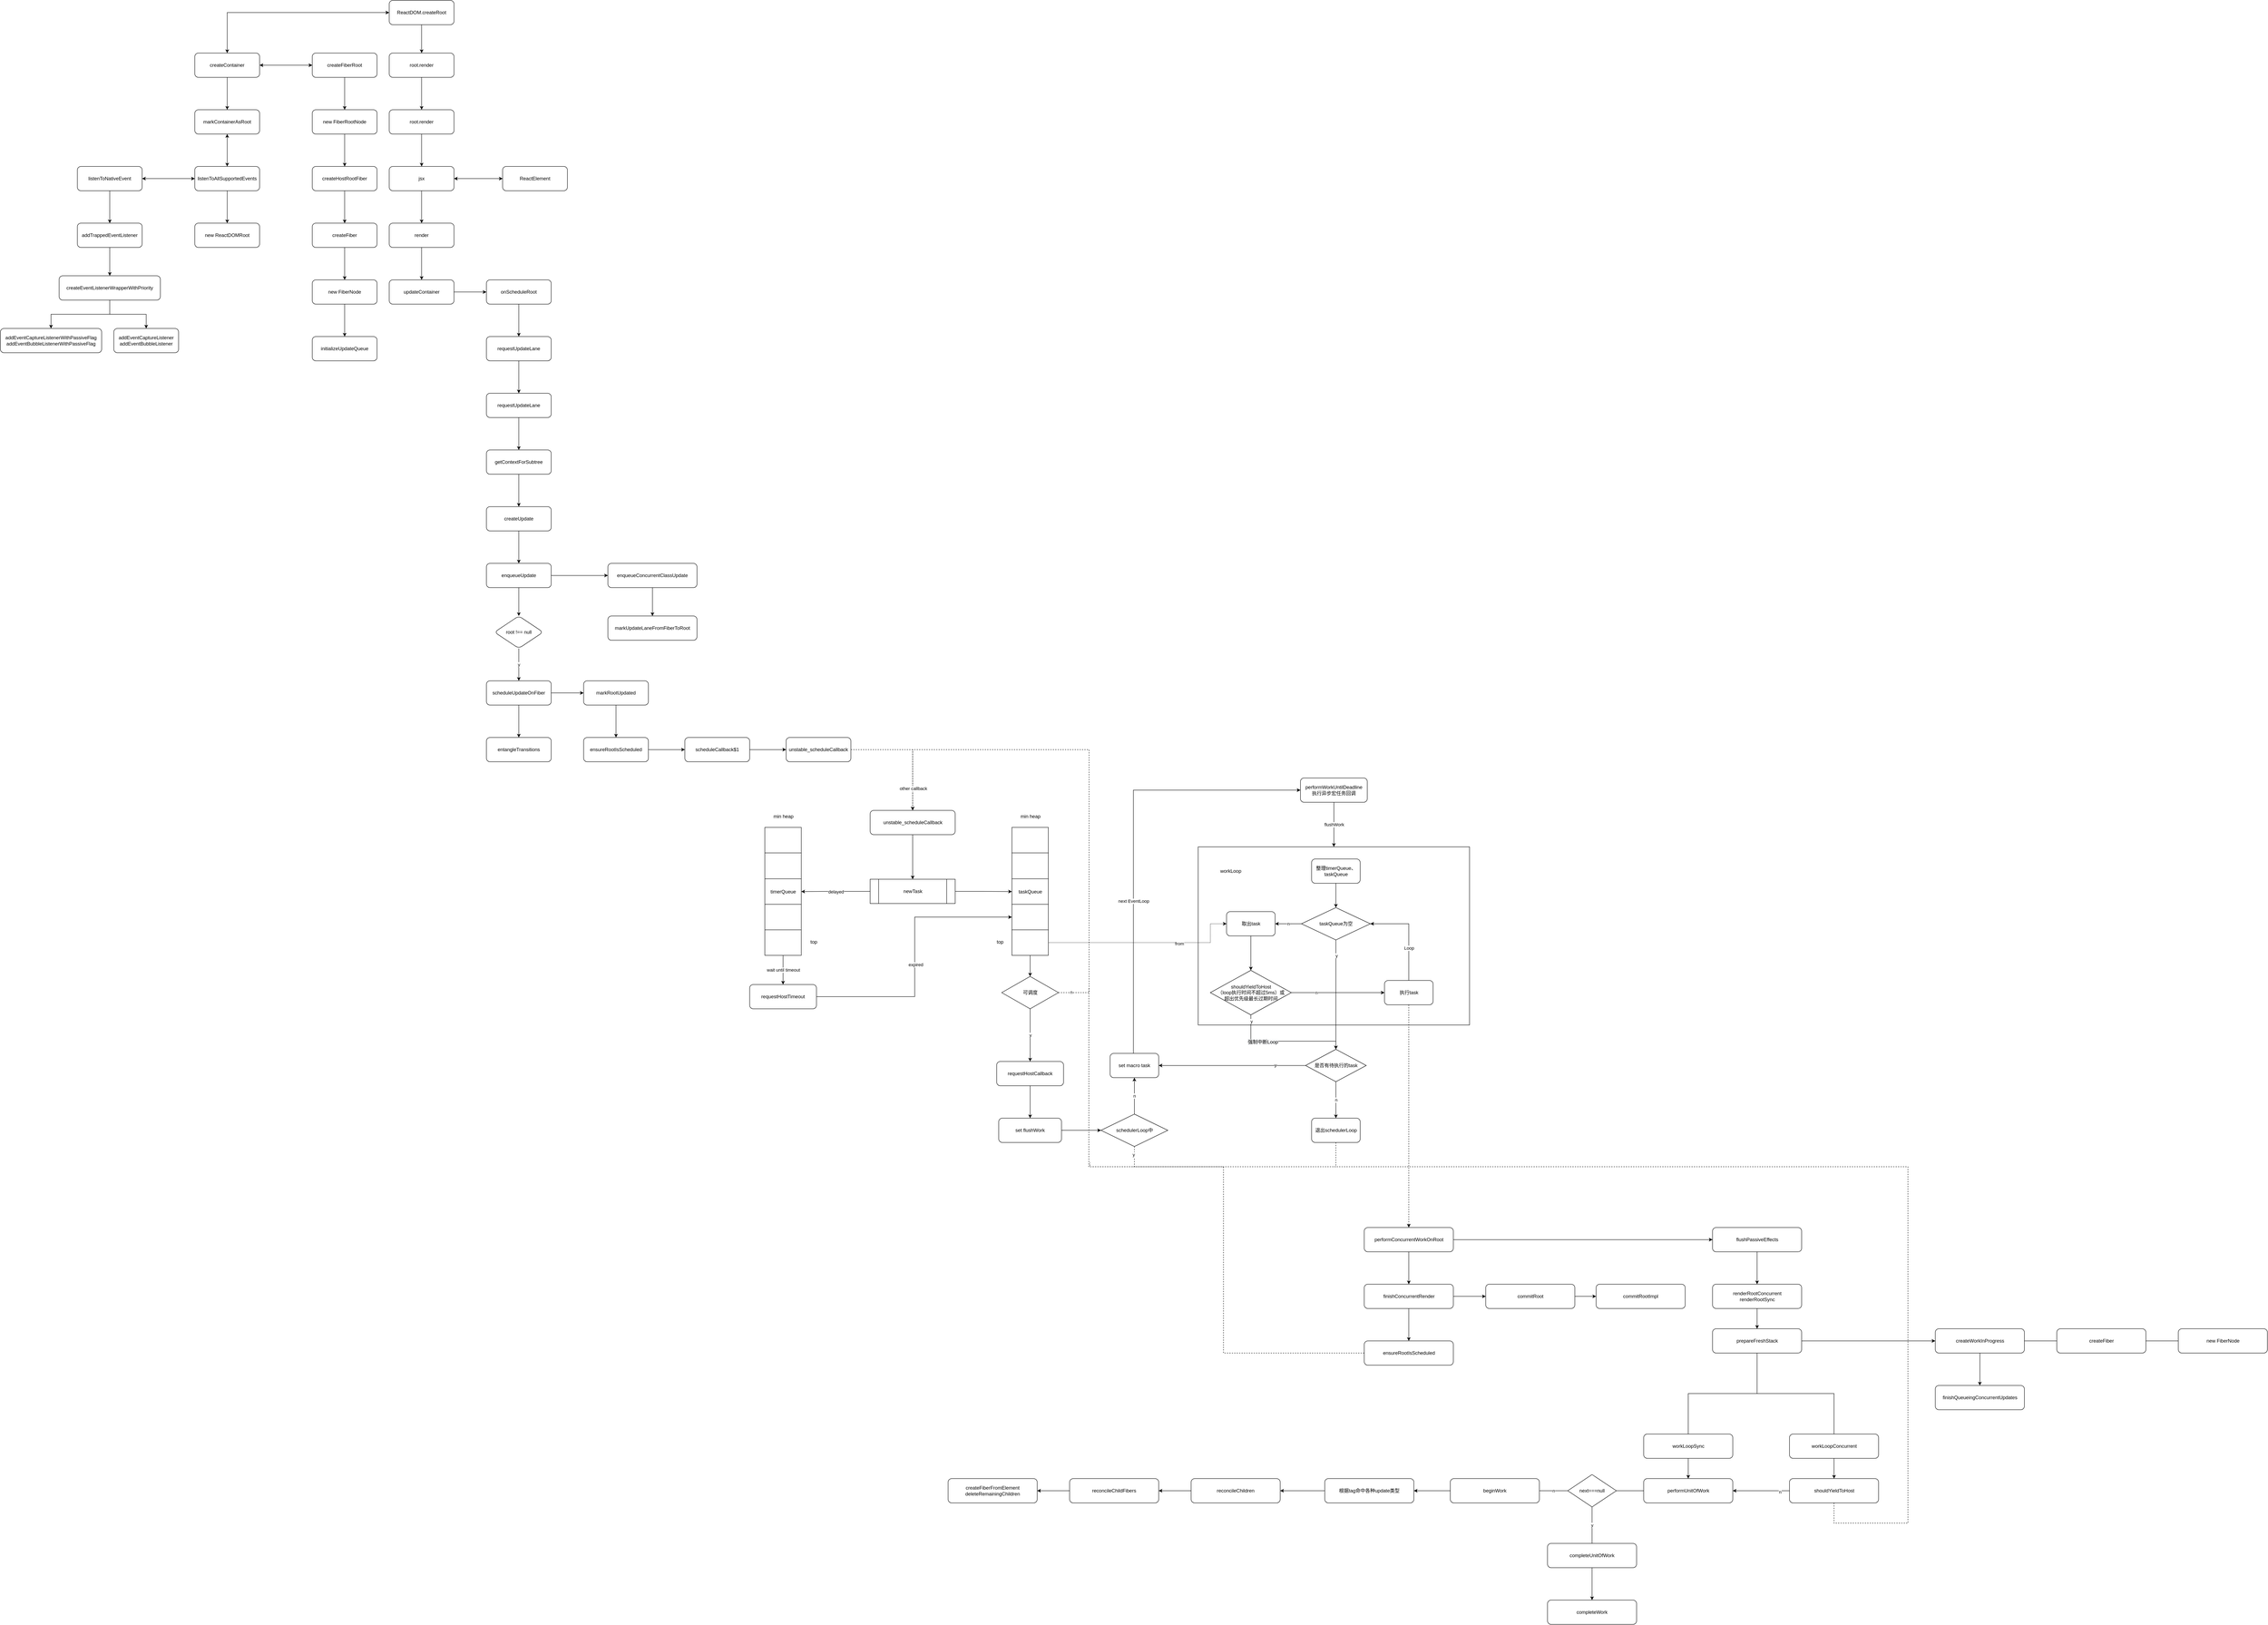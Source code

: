 <mxfile version="20.2.7" type="github" pages="4">
  <diagram id="5aRhrvcRzWOUmRe86cMd" name="第 1 页">
    <mxGraphModel dx="1850" dy="978" grid="1" gridSize="10" guides="1" tooltips="1" connect="1" arrows="1" fold="1" page="1" pageScale="1" pageWidth="8000" pageHeight="8000" math="0" shadow="0">
      <root>
        <mxCell id="0" />
        <mxCell id="1" parent="0" />
        <mxCell id="IM6zeczxpk0CNqdoy-Uw-5" value="" style="edgeStyle=orthogonalEdgeStyle;rounded=0;orthogonalLoop=1;jettySize=auto;html=1;startArrow=classic;startFill=1;" parent="1" source="IM6zeczxpk0CNqdoy-Uw-1" target="IM6zeczxpk0CNqdoy-Uw-4" edge="1">
          <mxGeometry relative="1" as="geometry" />
        </mxCell>
        <mxCell id="IM6zeczxpk0CNqdoy-Uw-38" value="" style="edgeStyle=orthogonalEdgeStyle;rounded=0;orthogonalLoop=1;jettySize=auto;html=1;startArrow=none;startFill=0;" parent="1" source="IM6zeczxpk0CNqdoy-Uw-1" target="IM6zeczxpk0CNqdoy-Uw-37" edge="1">
          <mxGeometry relative="1" as="geometry" />
        </mxCell>
        <mxCell id="IM6zeczxpk0CNqdoy-Uw-1" value="ReactDOM.createRoot" style="rounded=1;whiteSpace=wrap;html=1;" parent="1" vertex="1">
          <mxGeometry x="1510" y="450" width="160" height="60" as="geometry" />
        </mxCell>
        <mxCell id="IM6zeczxpk0CNqdoy-Uw-7" value="" style="edgeStyle=orthogonalEdgeStyle;rounded=0;orthogonalLoop=1;jettySize=auto;html=1;startArrow=classic;startFill=1;" parent="1" source="IM6zeczxpk0CNqdoy-Uw-4" target="IM6zeczxpk0CNqdoy-Uw-6" edge="1">
          <mxGeometry relative="1" as="geometry" />
        </mxCell>
        <mxCell id="IM6zeczxpk0CNqdoy-Uw-19" value="" style="edgeStyle=orthogonalEdgeStyle;rounded=0;orthogonalLoop=1;jettySize=auto;html=1;" parent="1" source="IM6zeczxpk0CNqdoy-Uw-4" target="IM6zeczxpk0CNqdoy-Uw-18" edge="1">
          <mxGeometry relative="1" as="geometry" />
        </mxCell>
        <mxCell id="IM6zeczxpk0CNqdoy-Uw-4" value="createContainer" style="rounded=1;whiteSpace=wrap;html=1;" parent="1" vertex="1">
          <mxGeometry x="1030" y="580" width="160" height="60" as="geometry" />
        </mxCell>
        <mxCell id="IM6zeczxpk0CNqdoy-Uw-9" value="" style="edgeStyle=orthogonalEdgeStyle;rounded=0;orthogonalLoop=1;jettySize=auto;html=1;" parent="1" source="IM6zeczxpk0CNqdoy-Uw-6" target="IM6zeczxpk0CNqdoy-Uw-8" edge="1">
          <mxGeometry relative="1" as="geometry" />
        </mxCell>
        <mxCell id="IM6zeczxpk0CNqdoy-Uw-6" value="createFiberRoot" style="rounded=1;whiteSpace=wrap;html=1;" parent="1" vertex="1">
          <mxGeometry x="1320" y="580" width="160" height="60" as="geometry" />
        </mxCell>
        <mxCell id="IM6zeczxpk0CNqdoy-Uw-11" value="" style="edgeStyle=orthogonalEdgeStyle;rounded=0;orthogonalLoop=1;jettySize=auto;html=1;" parent="1" source="IM6zeczxpk0CNqdoy-Uw-8" target="IM6zeczxpk0CNqdoy-Uw-10" edge="1">
          <mxGeometry relative="1" as="geometry" />
        </mxCell>
        <mxCell id="IM6zeczxpk0CNqdoy-Uw-8" value="new FiberRootNode" style="rounded=1;whiteSpace=wrap;html=1;" parent="1" vertex="1">
          <mxGeometry x="1320" y="720" width="160" height="60" as="geometry" />
        </mxCell>
        <mxCell id="IM6zeczxpk0CNqdoy-Uw-13" value="" style="edgeStyle=orthogonalEdgeStyle;rounded=0;orthogonalLoop=1;jettySize=auto;html=1;" parent="1" source="IM6zeczxpk0CNqdoy-Uw-10" target="IM6zeczxpk0CNqdoy-Uw-12" edge="1">
          <mxGeometry relative="1" as="geometry" />
        </mxCell>
        <mxCell id="IM6zeczxpk0CNqdoy-Uw-10" value="createHostRootFiber" style="rounded=1;whiteSpace=wrap;html=1;" parent="1" vertex="1">
          <mxGeometry x="1320" y="860" width="160" height="60" as="geometry" />
        </mxCell>
        <mxCell id="IM6zeczxpk0CNqdoy-Uw-15" value="" style="edgeStyle=orthogonalEdgeStyle;rounded=0;orthogonalLoop=1;jettySize=auto;html=1;" parent="1" source="IM6zeczxpk0CNqdoy-Uw-12" target="IM6zeczxpk0CNqdoy-Uw-14" edge="1">
          <mxGeometry relative="1" as="geometry" />
        </mxCell>
        <mxCell id="IM6zeczxpk0CNqdoy-Uw-12" value="createFiber" style="rounded=1;whiteSpace=wrap;html=1;" parent="1" vertex="1">
          <mxGeometry x="1320" y="1000" width="160" height="60" as="geometry" />
        </mxCell>
        <mxCell id="IM6zeczxpk0CNqdoy-Uw-17" value="" style="edgeStyle=orthogonalEdgeStyle;rounded=0;orthogonalLoop=1;jettySize=auto;html=1;" parent="1" source="IM6zeczxpk0CNqdoy-Uw-14" target="IM6zeczxpk0CNqdoy-Uw-16" edge="1">
          <mxGeometry relative="1" as="geometry" />
        </mxCell>
        <mxCell id="IM6zeczxpk0CNqdoy-Uw-14" value="new FiberNode" style="rounded=1;whiteSpace=wrap;html=1;" parent="1" vertex="1">
          <mxGeometry x="1320" y="1140" width="160" height="60" as="geometry" />
        </mxCell>
        <mxCell id="IM6zeczxpk0CNqdoy-Uw-16" value="initializeUpdateQueue" style="rounded=1;whiteSpace=wrap;html=1;" parent="1" vertex="1">
          <mxGeometry x="1320" y="1280" width="160" height="60" as="geometry" />
        </mxCell>
        <mxCell id="IM6zeczxpk0CNqdoy-Uw-21" value="" style="edgeStyle=orthogonalEdgeStyle;rounded=0;orthogonalLoop=1;jettySize=auto;html=1;startArrow=classic;startFill=1;" parent="1" source="IM6zeczxpk0CNqdoy-Uw-18" target="IM6zeczxpk0CNqdoy-Uw-20" edge="1">
          <mxGeometry relative="1" as="geometry" />
        </mxCell>
        <mxCell id="IM6zeczxpk0CNqdoy-Uw-18" value="markContainerAsRoot" style="rounded=1;whiteSpace=wrap;html=1;" parent="1" vertex="1">
          <mxGeometry x="1030" y="720" width="160" height="60" as="geometry" />
        </mxCell>
        <mxCell id="IM6zeczxpk0CNqdoy-Uw-23" value="" style="edgeStyle=orthogonalEdgeStyle;rounded=0;orthogonalLoop=1;jettySize=auto;html=1;startArrow=classic;startFill=1;" parent="1" source="IM6zeczxpk0CNqdoy-Uw-20" target="IM6zeczxpk0CNqdoy-Uw-22" edge="1">
          <mxGeometry relative="1" as="geometry" />
        </mxCell>
        <mxCell id="IM6zeczxpk0CNqdoy-Uw-35" value="" style="edgeStyle=orthogonalEdgeStyle;rounded=0;orthogonalLoop=1;jettySize=auto;html=1;startArrow=none;startFill=0;" parent="1" source="IM6zeczxpk0CNqdoy-Uw-20" target="IM6zeczxpk0CNqdoy-Uw-34" edge="1">
          <mxGeometry relative="1" as="geometry" />
        </mxCell>
        <mxCell id="IM6zeczxpk0CNqdoy-Uw-20" value="listenToAllSupportedEvents" style="rounded=1;whiteSpace=wrap;html=1;" parent="1" vertex="1">
          <mxGeometry x="1030" y="860" width="160" height="60" as="geometry" />
        </mxCell>
        <mxCell id="IM6zeczxpk0CNqdoy-Uw-25" value="" style="edgeStyle=orthogonalEdgeStyle;rounded=0;orthogonalLoop=1;jettySize=auto;html=1;startArrow=none;startFill=0;" parent="1" source="IM6zeczxpk0CNqdoy-Uw-22" target="IM6zeczxpk0CNqdoy-Uw-24" edge="1">
          <mxGeometry relative="1" as="geometry" />
        </mxCell>
        <mxCell id="IM6zeczxpk0CNqdoy-Uw-22" value="listenToNativeEvent" style="rounded=1;whiteSpace=wrap;html=1;" parent="1" vertex="1">
          <mxGeometry x="740" y="860" width="160" height="60" as="geometry" />
        </mxCell>
        <mxCell id="IM6zeczxpk0CNqdoy-Uw-31" value="" style="edgeStyle=orthogonalEdgeStyle;rounded=0;orthogonalLoop=1;jettySize=auto;html=1;startArrow=none;startFill=0;" parent="1" source="IM6zeczxpk0CNqdoy-Uw-24" target="IM6zeczxpk0CNqdoy-Uw-30" edge="1">
          <mxGeometry relative="1" as="geometry" />
        </mxCell>
        <mxCell id="IM6zeczxpk0CNqdoy-Uw-24" value="addTrappedEventListener" style="rounded=1;whiteSpace=wrap;html=1;" parent="1" vertex="1">
          <mxGeometry x="740" y="1000" width="160" height="60" as="geometry" />
        </mxCell>
        <mxCell id="IM6zeczxpk0CNqdoy-Uw-26" value="addEventCaptureListenerWithPassiveFlag&lt;br&gt;addEventBubbleListenerWithPassiveFlag" style="rounded=1;whiteSpace=wrap;html=1;" parent="1" vertex="1">
          <mxGeometry x="550" y="1260" width="250" height="60" as="geometry" />
        </mxCell>
        <mxCell id="IM6zeczxpk0CNqdoy-Uw-28" value="addEventCaptureListener&lt;br&gt;addEventBubbleListener" style="rounded=1;whiteSpace=wrap;html=1;" parent="1" vertex="1">
          <mxGeometry x="830" y="1260" width="160" height="60" as="geometry" />
        </mxCell>
        <mxCell id="IM6zeczxpk0CNqdoy-Uw-32" style="edgeStyle=orthogonalEdgeStyle;rounded=0;orthogonalLoop=1;jettySize=auto;html=1;entryX=0.5;entryY=0;entryDx=0;entryDy=0;startArrow=none;startFill=0;" parent="1" source="IM6zeczxpk0CNqdoy-Uw-30" target="IM6zeczxpk0CNqdoy-Uw-26" edge="1">
          <mxGeometry relative="1" as="geometry" />
        </mxCell>
        <mxCell id="IM6zeczxpk0CNqdoy-Uw-36" style="edgeStyle=orthogonalEdgeStyle;rounded=0;orthogonalLoop=1;jettySize=auto;html=1;startArrow=none;startFill=0;" parent="1" source="IM6zeczxpk0CNqdoy-Uw-30" target="IM6zeczxpk0CNqdoy-Uw-28" edge="1">
          <mxGeometry relative="1" as="geometry" />
        </mxCell>
        <mxCell id="IM6zeczxpk0CNqdoy-Uw-30" value="createEventListenerWrapperWithPriority" style="rounded=1;whiteSpace=wrap;html=1;" parent="1" vertex="1">
          <mxGeometry x="695" y="1130" width="250" height="60" as="geometry" />
        </mxCell>
        <mxCell id="IM6zeczxpk0CNqdoy-Uw-34" value="new ReactDOMRoot" style="rounded=1;whiteSpace=wrap;html=1;" parent="1" vertex="1">
          <mxGeometry x="1030" y="1000" width="160" height="60" as="geometry" />
        </mxCell>
        <mxCell id="IM6zeczxpk0CNqdoy-Uw-45" style="edgeStyle=orthogonalEdgeStyle;rounded=0;orthogonalLoop=1;jettySize=auto;html=1;startArrow=none;startFill=0;" parent="1" source="IM6zeczxpk0CNqdoy-Uw-37" target="IM6zeczxpk0CNqdoy-Uw-39" edge="1">
          <mxGeometry relative="1" as="geometry" />
        </mxCell>
        <mxCell id="IM6zeczxpk0CNqdoy-Uw-37" value="root.render" style="rounded=1;whiteSpace=wrap;html=1;" parent="1" vertex="1">
          <mxGeometry x="1510" y="580" width="160" height="60" as="geometry" />
        </mxCell>
        <mxCell id="IM6zeczxpk0CNqdoy-Uw-46" style="edgeStyle=orthogonalEdgeStyle;rounded=0;orthogonalLoop=1;jettySize=auto;html=1;startArrow=none;startFill=0;" parent="1" source="IM6zeczxpk0CNqdoy-Uw-39" target="IM6zeczxpk0CNqdoy-Uw-41" edge="1">
          <mxGeometry relative="1" as="geometry" />
        </mxCell>
        <mxCell id="IM6zeczxpk0CNqdoy-Uw-39" value="root.render" style="rounded=1;whiteSpace=wrap;html=1;" parent="1" vertex="1">
          <mxGeometry x="1510" y="720" width="160" height="60" as="geometry" />
        </mxCell>
        <mxCell id="IM6zeczxpk0CNqdoy-Uw-47" style="edgeStyle=orthogonalEdgeStyle;rounded=0;orthogonalLoop=1;jettySize=auto;html=1;startArrow=classic;startFill=1;" parent="1" source="IM6zeczxpk0CNqdoy-Uw-41" target="IM6zeczxpk0CNqdoy-Uw-43" edge="1">
          <mxGeometry relative="1" as="geometry" />
        </mxCell>
        <mxCell id="IM6zeczxpk0CNqdoy-Uw-51" value="" style="edgeStyle=orthogonalEdgeStyle;rounded=0;orthogonalLoop=1;jettySize=auto;html=1;startArrow=none;startFill=0;" parent="1" source="IM6zeczxpk0CNqdoy-Uw-41" target="IM6zeczxpk0CNqdoy-Uw-50" edge="1">
          <mxGeometry relative="1" as="geometry" />
        </mxCell>
        <mxCell id="IM6zeczxpk0CNqdoy-Uw-41" value="jsx" style="rounded=1;whiteSpace=wrap;html=1;" parent="1" vertex="1">
          <mxGeometry x="1510" y="860" width="160" height="60" as="geometry" />
        </mxCell>
        <mxCell id="IM6zeczxpk0CNqdoy-Uw-43" value="ReactElement" style="rounded=1;whiteSpace=wrap;html=1;" parent="1" vertex="1">
          <mxGeometry x="1790" y="860" width="160" height="60" as="geometry" />
        </mxCell>
        <mxCell id="IM6zeczxpk0CNqdoy-Uw-54" value="" style="edgeStyle=orthogonalEdgeStyle;rounded=0;orthogonalLoop=1;jettySize=auto;html=1;startArrow=none;startFill=0;" parent="1" source="IM6zeczxpk0CNqdoy-Uw-48" target="IM6zeczxpk0CNqdoy-Uw-53" edge="1">
          <mxGeometry relative="1" as="geometry" />
        </mxCell>
        <mxCell id="IM6zeczxpk0CNqdoy-Uw-56" value="" style="edgeStyle=orthogonalEdgeStyle;rounded=0;orthogonalLoop=1;jettySize=auto;html=1;startArrow=none;startFill=0;" parent="1" source="IM6zeczxpk0CNqdoy-Uw-48" target="IM6zeczxpk0CNqdoy-Uw-55" edge="1">
          <mxGeometry relative="1" as="geometry" />
        </mxCell>
        <mxCell id="IM6zeczxpk0CNqdoy-Uw-48" value="updateContainer" style="rounded=1;whiteSpace=wrap;html=1;" parent="1" vertex="1">
          <mxGeometry x="1510" y="1140" width="160" height="60" as="geometry" />
        </mxCell>
        <mxCell id="IM6zeczxpk0CNqdoy-Uw-52" style="edgeStyle=orthogonalEdgeStyle;rounded=0;orthogonalLoop=1;jettySize=auto;html=1;entryX=0.5;entryY=0;entryDx=0;entryDy=0;startArrow=none;startFill=0;" parent="1" source="IM6zeczxpk0CNqdoy-Uw-50" target="IM6zeczxpk0CNqdoy-Uw-48" edge="1">
          <mxGeometry relative="1" as="geometry" />
        </mxCell>
        <mxCell id="IM6zeczxpk0CNqdoy-Uw-50" value="render" style="rounded=1;whiteSpace=wrap;html=1;" parent="1" vertex="1">
          <mxGeometry x="1510" y="1000" width="160" height="60" as="geometry" />
        </mxCell>
        <mxCell id="IM6zeczxpk0CNqdoy-Uw-53" value="onScheduleRoot" style="rounded=1;whiteSpace=wrap;html=1;" parent="1" vertex="1">
          <mxGeometry x="1750" y="1140" width="160" height="60" as="geometry" />
        </mxCell>
        <mxCell id="IM6zeczxpk0CNqdoy-Uw-58" value="" style="edgeStyle=orthogonalEdgeStyle;rounded=0;orthogonalLoop=1;jettySize=auto;html=1;startArrow=none;startFill=0;" parent="1" source="IM6zeczxpk0CNqdoy-Uw-55" target="IM6zeczxpk0CNqdoy-Uw-57" edge="1">
          <mxGeometry relative="1" as="geometry" />
        </mxCell>
        <mxCell id="IM6zeczxpk0CNqdoy-Uw-55" value="requestUpdateLane" style="rounded=1;whiteSpace=wrap;html=1;" parent="1" vertex="1">
          <mxGeometry x="1750" y="1280" width="160" height="60" as="geometry" />
        </mxCell>
        <mxCell id="IM6zeczxpk0CNqdoy-Uw-60" value="" style="edgeStyle=orthogonalEdgeStyle;rounded=0;orthogonalLoop=1;jettySize=auto;html=1;startArrow=none;startFill=0;" parent="1" source="IM6zeczxpk0CNqdoy-Uw-57" target="IM6zeczxpk0CNqdoy-Uw-59" edge="1">
          <mxGeometry relative="1" as="geometry" />
        </mxCell>
        <mxCell id="IM6zeczxpk0CNqdoy-Uw-57" value="requestUpdateLane" style="rounded=1;whiteSpace=wrap;html=1;" parent="1" vertex="1">
          <mxGeometry x="1750" y="1420" width="160" height="60" as="geometry" />
        </mxCell>
        <mxCell id="IM6zeczxpk0CNqdoy-Uw-62" value="" style="edgeStyle=orthogonalEdgeStyle;rounded=0;orthogonalLoop=1;jettySize=auto;html=1;startArrow=none;startFill=0;" parent="1" source="IM6zeczxpk0CNqdoy-Uw-59" target="IM6zeczxpk0CNqdoy-Uw-61" edge="1">
          <mxGeometry relative="1" as="geometry" />
        </mxCell>
        <mxCell id="IM6zeczxpk0CNqdoy-Uw-59" value="getContextForSubtree" style="rounded=1;whiteSpace=wrap;html=1;" parent="1" vertex="1">
          <mxGeometry x="1750" y="1560" width="160" height="60" as="geometry" />
        </mxCell>
        <mxCell id="IM6zeczxpk0CNqdoy-Uw-64" value="" style="edgeStyle=orthogonalEdgeStyle;rounded=0;orthogonalLoop=1;jettySize=auto;html=1;startArrow=none;startFill=0;" parent="1" source="IM6zeczxpk0CNqdoy-Uw-61" target="IM6zeczxpk0CNqdoy-Uw-63" edge="1">
          <mxGeometry relative="1" as="geometry" />
        </mxCell>
        <mxCell id="IM6zeczxpk0CNqdoy-Uw-61" value="createUpdate" style="rounded=1;whiteSpace=wrap;html=1;" parent="1" vertex="1">
          <mxGeometry x="1750" y="1700" width="160" height="60" as="geometry" />
        </mxCell>
        <mxCell id="IM6zeczxpk0CNqdoy-Uw-66" value="" style="edgeStyle=orthogonalEdgeStyle;rounded=0;orthogonalLoop=1;jettySize=auto;html=1;startArrow=none;startFill=0;" parent="1" source="IM6zeczxpk0CNqdoy-Uw-63" target="IM6zeczxpk0CNqdoy-Uw-65" edge="1">
          <mxGeometry relative="1" as="geometry" />
        </mxCell>
        <mxCell id="IM6zeczxpk0CNqdoy-Uw-72" value="" style="edgeStyle=orthogonalEdgeStyle;rounded=0;orthogonalLoop=1;jettySize=auto;html=1;startArrow=none;startFill=0;" parent="1" source="IM6zeczxpk0CNqdoy-Uw-63" target="IM6zeczxpk0CNqdoy-Uw-71" edge="1">
          <mxGeometry relative="1" as="geometry" />
        </mxCell>
        <mxCell id="IM6zeczxpk0CNqdoy-Uw-63" value="enqueueUpdate" style="rounded=1;whiteSpace=wrap;html=1;" parent="1" vertex="1">
          <mxGeometry x="1750" y="1840" width="160" height="60" as="geometry" />
        </mxCell>
        <mxCell id="IM6zeczxpk0CNqdoy-Uw-68" value="" style="edgeStyle=orthogonalEdgeStyle;rounded=0;orthogonalLoop=1;jettySize=auto;html=1;startArrow=none;startFill=0;" parent="1" source="IM6zeczxpk0CNqdoy-Uw-65" target="IM6zeczxpk0CNqdoy-Uw-67" edge="1">
          <mxGeometry relative="1" as="geometry" />
        </mxCell>
        <mxCell id="IM6zeczxpk0CNqdoy-Uw-65" value="enqueueConcurrentClassUpdate" style="rounded=1;whiteSpace=wrap;html=1;" parent="1" vertex="1">
          <mxGeometry x="2050" y="1840" width="220" height="60" as="geometry" />
        </mxCell>
        <mxCell id="IM6zeczxpk0CNqdoy-Uw-67" value="markUpdateLaneFromFiberToRoot" style="rounded=1;whiteSpace=wrap;html=1;" parent="1" vertex="1">
          <mxGeometry x="2050" y="1970" width="220" height="60" as="geometry" />
        </mxCell>
        <mxCell id="IM6zeczxpk0CNqdoy-Uw-74" value="y" style="edgeStyle=orthogonalEdgeStyle;rounded=0;orthogonalLoop=1;jettySize=auto;html=1;startArrow=none;startFill=0;" parent="1" source="IM6zeczxpk0CNqdoy-Uw-71" target="IM6zeczxpk0CNqdoy-Uw-73" edge="1">
          <mxGeometry relative="1" as="geometry" />
        </mxCell>
        <mxCell id="IM6zeczxpk0CNqdoy-Uw-71" value="root !== null" style="rhombus;whiteSpace=wrap;html=1;rounded=1;" parent="1" vertex="1">
          <mxGeometry x="1770" y="1970" width="120" height="80" as="geometry" />
        </mxCell>
        <mxCell id="IM6zeczxpk0CNqdoy-Uw-76" value="" style="edgeStyle=orthogonalEdgeStyle;rounded=0;orthogonalLoop=1;jettySize=auto;html=1;startArrow=none;startFill=0;" parent="1" source="IM6zeczxpk0CNqdoy-Uw-73" target="IM6zeczxpk0CNqdoy-Uw-75" edge="1">
          <mxGeometry relative="1" as="geometry" />
        </mxCell>
        <mxCell id="IM6zeczxpk0CNqdoy-Uw-86" value="" style="edgeStyle=orthogonalEdgeStyle;rounded=0;orthogonalLoop=1;jettySize=auto;html=1;startArrow=none;startFill=0;" parent="1" source="IM6zeczxpk0CNqdoy-Uw-73" target="IM6zeczxpk0CNqdoy-Uw-85" edge="1">
          <mxGeometry relative="1" as="geometry" />
        </mxCell>
        <mxCell id="IM6zeczxpk0CNqdoy-Uw-73" value="scheduleUpdateOnFiber" style="whiteSpace=wrap;html=1;rounded=1;" parent="1" vertex="1">
          <mxGeometry x="1750" y="2130" width="160" height="60" as="geometry" />
        </mxCell>
        <mxCell id="IM6zeczxpk0CNqdoy-Uw-80" value="" style="edgeStyle=orthogonalEdgeStyle;rounded=0;orthogonalLoop=1;jettySize=auto;html=1;startArrow=none;startFill=0;" parent="1" source="IM6zeczxpk0CNqdoy-Uw-75" target="IM6zeczxpk0CNqdoy-Uw-79" edge="1">
          <mxGeometry relative="1" as="geometry" />
        </mxCell>
        <mxCell id="IM6zeczxpk0CNqdoy-Uw-75" value="markRootUpdated" style="whiteSpace=wrap;html=1;rounded=1;" parent="1" vertex="1">
          <mxGeometry x="1990" y="2130" width="160" height="60" as="geometry" />
        </mxCell>
        <mxCell id="IM6zeczxpk0CNqdoy-Uw-82" value="" style="edgeStyle=orthogonalEdgeStyle;rounded=0;orthogonalLoop=1;jettySize=auto;html=1;startArrow=none;startFill=0;" parent="1" source="IM6zeczxpk0CNqdoy-Uw-79" target="IM6zeczxpk0CNqdoy-Uw-81" edge="1">
          <mxGeometry relative="1" as="geometry" />
        </mxCell>
        <mxCell id="IM6zeczxpk0CNqdoy-Uw-79" value="ensureRootIsScheduled" style="whiteSpace=wrap;html=1;rounded=1;" parent="1" vertex="1">
          <mxGeometry x="1990" y="2270" width="160" height="60" as="geometry" />
        </mxCell>
        <mxCell id="IM6zeczxpk0CNqdoy-Uw-84" value="" style="edgeStyle=orthogonalEdgeStyle;rounded=0;orthogonalLoop=1;jettySize=auto;html=1;startArrow=none;startFill=0;" parent="1" source="IM6zeczxpk0CNqdoy-Uw-81" target="IM6zeczxpk0CNqdoy-Uw-83" edge="1">
          <mxGeometry relative="1" as="geometry" />
        </mxCell>
        <mxCell id="IM6zeczxpk0CNqdoy-Uw-81" value="scheduleCallback$1" style="whiteSpace=wrap;html=1;rounded=1;" parent="1" vertex="1">
          <mxGeometry x="2240" y="2270" width="160" height="60" as="geometry" />
        </mxCell>
        <mxCell id="NHsQbiDzJJ95LxF4o3fO-90" style="edgeStyle=orthogonalEdgeStyle;rounded=0;orthogonalLoop=1;jettySize=auto;html=1;entryX=0.5;entryY=0;entryDx=0;entryDy=0;dashed=1;" parent="1" source="IM6zeczxpk0CNqdoy-Uw-83" target="NHsQbiDzJJ95LxF4o3fO-11" edge="1">
          <mxGeometry relative="1" as="geometry" />
        </mxCell>
        <mxCell id="IM6zeczxpk0CNqdoy-Uw-83" value="unstable_scheduleCallback" style="whiteSpace=wrap;html=1;rounded=1;" parent="1" vertex="1">
          <mxGeometry x="2490" y="2270" width="160" height="60" as="geometry" />
        </mxCell>
        <mxCell id="IM6zeczxpk0CNqdoy-Uw-85" value="entangleTransitions" style="whiteSpace=wrap;html=1;rounded=1;" parent="1" vertex="1">
          <mxGeometry x="1750" y="2270" width="160" height="60" as="geometry" />
        </mxCell>
        <mxCell id="is5Rnj0inGnOcsB-862m-4" value="" style="edgeStyle=orthogonalEdgeStyle;rounded=0;orthogonalLoop=1;jettySize=auto;html=1;startArrow=none;startFill=0;" parent="1" source="is5Rnj0inGnOcsB-862m-1" target="is5Rnj0inGnOcsB-862m-3" edge="1">
          <mxGeometry relative="1" as="geometry" />
        </mxCell>
        <mxCell id="NHsQbiDzJJ95LxF4o3fO-119" value="" style="edgeStyle=orthogonalEdgeStyle;rounded=0;orthogonalLoop=1;jettySize=auto;html=1;endArrow=classic;endFill=1;" parent="1" source="is5Rnj0inGnOcsB-862m-1" target="NHsQbiDzJJ95LxF4o3fO-118" edge="1">
          <mxGeometry relative="1" as="geometry" />
        </mxCell>
        <mxCell id="is5Rnj0inGnOcsB-862m-1" value="performConcurrentWorkOnRoot" style="whiteSpace=wrap;html=1;rounded=1;" parent="1" vertex="1">
          <mxGeometry x="3917.5" y="3480" width="220" height="60" as="geometry" />
        </mxCell>
        <mxCell id="is5Rnj0inGnOcsB-862m-6" value="" style="edgeStyle=orthogonalEdgeStyle;rounded=0;orthogonalLoop=1;jettySize=auto;html=1;startArrow=none;startFill=0;" parent="1" source="is5Rnj0inGnOcsB-862m-3" target="is5Rnj0inGnOcsB-862m-5" edge="1">
          <mxGeometry relative="1" as="geometry" />
        </mxCell>
        <mxCell id="is5Rnj0inGnOcsB-862m-3" value="flushPassiveEffects" style="whiteSpace=wrap;html=1;rounded=1;" parent="1" vertex="1">
          <mxGeometry x="4777.5" y="3480" width="220" height="60" as="geometry" />
        </mxCell>
        <mxCell id="is5Rnj0inGnOcsB-862m-8" value="" style="edgeStyle=orthogonalEdgeStyle;rounded=0;orthogonalLoop=1;jettySize=auto;html=1;startArrow=none;startFill=0;" parent="1" source="is5Rnj0inGnOcsB-862m-5" target="is5Rnj0inGnOcsB-862m-7" edge="1">
          <mxGeometry relative="1" as="geometry" />
        </mxCell>
        <mxCell id="is5Rnj0inGnOcsB-862m-5" value="renderRootConcurrent&lt;br&gt;renderRootSync" style="whiteSpace=wrap;html=1;rounded=1;" parent="1" vertex="1">
          <mxGeometry x="4777.5" y="3620" width="220" height="60" as="geometry" />
        </mxCell>
        <mxCell id="is5Rnj0inGnOcsB-862m-10" value="" style="edgeStyle=orthogonalEdgeStyle;rounded=0;orthogonalLoop=1;jettySize=auto;html=1;startArrow=none;startFill=0;" parent="1" source="is5Rnj0inGnOcsB-862m-7" target="is5Rnj0inGnOcsB-862m-9" edge="1">
          <mxGeometry relative="1" as="geometry" />
        </mxCell>
        <mxCell id="is5Rnj0inGnOcsB-862m-12" value="" style="edgeStyle=orthogonalEdgeStyle;rounded=0;orthogonalLoop=1;jettySize=auto;html=1;startArrow=none;startFill=0;" parent="1" source="is5Rnj0inGnOcsB-862m-9" target="is5Rnj0inGnOcsB-862m-11" edge="1">
          <mxGeometry relative="1" as="geometry" />
        </mxCell>
        <mxCell id="NHsQbiDzJJ95LxF4o3fO-97" value="" style="edgeStyle=orthogonalEdgeStyle;rounded=0;orthogonalLoop=1;jettySize=auto;html=1;endArrow=none;endFill=0;" parent="1" source="is5Rnj0inGnOcsB-862m-9" target="NHsQbiDzJJ95LxF4o3fO-96" edge="1">
          <mxGeometry relative="1" as="geometry" />
        </mxCell>
        <mxCell id="is5Rnj0inGnOcsB-862m-9" value="createWorkInProgress" style="whiteSpace=wrap;html=1;rounded=1;" parent="1" vertex="1">
          <mxGeometry x="5327.5" y="3730" width="220" height="60" as="geometry" />
        </mxCell>
        <mxCell id="is5Rnj0inGnOcsB-862m-11" value="finishQueueingConcurrentUpdates" style="whiteSpace=wrap;html=1;rounded=1;" parent="1" vertex="1">
          <mxGeometry x="5327.5" y="3870" width="220" height="60" as="geometry" />
        </mxCell>
        <mxCell id="is5Rnj0inGnOcsB-862m-16" value="" style="edgeStyle=orthogonalEdgeStyle;rounded=0;orthogonalLoop=1;jettySize=auto;html=1;startArrow=none;startFill=0;" parent="1" source="is5Rnj0inGnOcsB-862m-13" target="is5Rnj0inGnOcsB-862m-15" edge="1">
          <mxGeometry relative="1" as="geometry">
            <Array as="points">
              <mxPoint x="4717.5" y="4070" />
              <mxPoint x="4717.5" y="4070" />
            </Array>
          </mxGeometry>
        </mxCell>
        <mxCell id="is5Rnj0inGnOcsB-862m-13" value="workLoopSync" style="whiteSpace=wrap;html=1;rounded=1;" parent="1" vertex="1">
          <mxGeometry x="4607.5" y="3990" width="220" height="60" as="geometry" />
        </mxCell>
        <mxCell id="NHsQbiDzJJ95LxF4o3fO-101" style="edgeStyle=orthogonalEdgeStyle;rounded=0;orthogonalLoop=1;jettySize=auto;html=1;entryX=1;entryY=0.5;entryDx=0;entryDy=0;endArrow=none;endFill=0;" parent="1" source="is5Rnj0inGnOcsB-862m-15" target="NHsQbiDzJJ95LxF4o3fO-100" edge="1">
          <mxGeometry relative="1" as="geometry" />
        </mxCell>
        <mxCell id="is5Rnj0inGnOcsB-862m-15" value="performUnitOfWork" style="whiteSpace=wrap;html=1;rounded=1;" parent="1" vertex="1">
          <mxGeometry x="4607.5" y="4100" width="220" height="60" as="geometry" />
        </mxCell>
        <mxCell id="NHsQbiDzJJ95LxF4o3fO-116" style="edgeStyle=orthogonalEdgeStyle;rounded=0;orthogonalLoop=1;jettySize=auto;html=1;entryX=1;entryY=0.5;entryDx=0;entryDy=0;endArrow=classic;endFill=1;" parent="1" source="is5Rnj0inGnOcsB-862m-17" target="NHsQbiDzJJ95LxF4o3fO-115" edge="1">
          <mxGeometry relative="1" as="geometry" />
        </mxCell>
        <mxCell id="is5Rnj0inGnOcsB-862m-17" value="beginWork" style="whiteSpace=wrap;html=1;rounded=1;" parent="1" vertex="1">
          <mxGeometry x="4130" y="4100" width="220" height="60" as="geometry" />
        </mxCell>
        <mxCell id="is5Rnj0inGnOcsB-862m-22" value="" style="edgeStyle=orthogonalEdgeStyle;rounded=0;orthogonalLoop=1;jettySize=auto;html=1;startArrow=none;startFill=0;" parent="1" source="is5Rnj0inGnOcsB-862m-19" target="is5Rnj0inGnOcsB-862m-21" edge="1">
          <mxGeometry relative="1" as="geometry" />
        </mxCell>
        <mxCell id="is5Rnj0inGnOcsB-862m-19" value="reconcileChildren" style="whiteSpace=wrap;html=1;rounded=1;" parent="1" vertex="1">
          <mxGeometry x="3490" y="4100" width="220" height="60" as="geometry" />
        </mxCell>
        <mxCell id="is5Rnj0inGnOcsB-862m-24" value="" style="edgeStyle=orthogonalEdgeStyle;rounded=0;orthogonalLoop=1;jettySize=auto;html=1;startArrow=none;startFill=0;" parent="1" source="is5Rnj0inGnOcsB-862m-21" target="is5Rnj0inGnOcsB-862m-23" edge="1">
          <mxGeometry relative="1" as="geometry" />
        </mxCell>
        <mxCell id="is5Rnj0inGnOcsB-862m-21" value="reconcileChildFibers" style="whiteSpace=wrap;html=1;rounded=1;" parent="1" vertex="1">
          <mxGeometry x="3190" y="4100" width="220" height="60" as="geometry" />
        </mxCell>
        <mxCell id="is5Rnj0inGnOcsB-862m-23" value="createFiberFromElement&lt;br&gt;deleteRemainingChildren" style="whiteSpace=wrap;html=1;rounded=1;" parent="1" vertex="1">
          <mxGeometry x="2890" y="4100" width="220" height="60" as="geometry" />
        </mxCell>
        <mxCell id="NHsQbiDzJJ95LxF4o3fO-4" value="" style="edgeStyle=orthogonalEdgeStyle;rounded=0;orthogonalLoop=1;jettySize=auto;html=1;" parent="1" source="NHsQbiDzJJ95LxF4o3fO-1" target="NHsQbiDzJJ95LxF4o3fO-3" edge="1">
          <mxGeometry relative="1" as="geometry" />
        </mxCell>
        <mxCell id="NHsQbiDzJJ95LxF4o3fO-1" value="workLoopConcurrent" style="whiteSpace=wrap;html=1;rounded=1;" parent="1" vertex="1">
          <mxGeometry x="4967.5" y="3990" width="220" height="60" as="geometry" />
        </mxCell>
        <mxCell id="NHsQbiDzJJ95LxF4o3fO-5" style="edgeStyle=orthogonalEdgeStyle;rounded=0;orthogonalLoop=1;jettySize=auto;html=1;" parent="1" source="NHsQbiDzJJ95LxF4o3fO-3" target="is5Rnj0inGnOcsB-862m-15" edge="1">
          <mxGeometry relative="1" as="geometry" />
        </mxCell>
        <mxCell id="NHsQbiDzJJ95LxF4o3fO-6" value="n" style="edgeLabel;html=1;align=center;verticalAlign=middle;resizable=0;points=[];" parent="NHsQbiDzJJ95LxF4o3fO-5" vertex="1" connectable="0">
          <mxGeometry x="-0.651" y="3" relative="1" as="geometry">
            <mxPoint x="1" as="offset" />
          </mxGeometry>
        </mxCell>
        <mxCell id="NHsQbiDzJJ95LxF4o3fO-92" style="edgeStyle=orthogonalEdgeStyle;rounded=0;orthogonalLoop=1;jettySize=auto;html=1;dashed=1;endArrow=none;endFill=0;" parent="1" source="NHsQbiDzJJ95LxF4o3fO-3" edge="1">
          <mxGeometry relative="1" as="geometry">
            <mxPoint x="3840" y="3330" as="targetPoint" />
            <Array as="points">
              <mxPoint x="5078" y="4210" />
              <mxPoint x="5260" y="4210" />
              <mxPoint x="5260" y="3330" />
            </Array>
          </mxGeometry>
        </mxCell>
        <mxCell id="NHsQbiDzJJ95LxF4o3fO-3" value="shouldYieldToHost" style="whiteSpace=wrap;html=1;rounded=1;" parent="1" vertex="1">
          <mxGeometry x="4967.5" y="4100" width="220" height="60" as="geometry" />
        </mxCell>
        <mxCell id="NHsQbiDzJJ95LxF4o3fO-9" value="" style="rounded=0;whiteSpace=wrap;html=1;" parent="1" vertex="1">
          <mxGeometry x="3507.5" y="2540" width="670" height="440" as="geometry" />
        </mxCell>
        <mxCell id="NHsQbiDzJJ95LxF4o3fO-10" style="edgeStyle=orthogonalEdgeStyle;rounded=0;orthogonalLoop=1;jettySize=auto;html=1;startArrow=none;startFill=0;" parent="1" source="NHsQbiDzJJ95LxF4o3fO-11" target="NHsQbiDzJJ95LxF4o3fO-14" edge="1">
          <mxGeometry relative="1" as="geometry" />
        </mxCell>
        <mxCell id="NHsQbiDzJJ95LxF4o3fO-11" value="unstable_scheduleCallback" style="rounded=1;whiteSpace=wrap;html=1;" parent="1" vertex="1">
          <mxGeometry x="2697.5" y="2450" width="210" height="60" as="geometry" />
        </mxCell>
        <mxCell id="NHsQbiDzJJ95LxF4o3fO-12" value="delayed" style="edgeStyle=orthogonalEdgeStyle;rounded=0;orthogonalLoop=1;jettySize=auto;html=1;entryX=1;entryY=0.5;entryDx=0;entryDy=0;startArrow=none;startFill=0;" parent="1" source="NHsQbiDzJJ95LxF4o3fO-14" target="NHsQbiDzJJ95LxF4o3fO-21" edge="1">
          <mxGeometry relative="1" as="geometry" />
        </mxCell>
        <mxCell id="NHsQbiDzJJ95LxF4o3fO-13" style="edgeStyle=orthogonalEdgeStyle;rounded=0;orthogonalLoop=1;jettySize=auto;html=1;entryX=0;entryY=0.5;entryDx=0;entryDy=0;startArrow=none;startFill=0;" parent="1" source="NHsQbiDzJJ95LxF4o3fO-14" target="NHsQbiDzJJ95LxF4o3fO-33" edge="1">
          <mxGeometry relative="1" as="geometry" />
        </mxCell>
        <mxCell id="NHsQbiDzJJ95LxF4o3fO-14" value="newTask" style="shape=process;whiteSpace=wrap;html=1;backgroundOutline=1;" parent="1" vertex="1">
          <mxGeometry x="2697.5" y="2620" width="210" height="60" as="geometry" />
        </mxCell>
        <mxCell id="NHsQbiDzJJ95LxF4o3fO-15" value="wait until timeout" style="edgeStyle=orthogonalEdgeStyle;rounded=0;orthogonalLoop=1;jettySize=auto;html=1;startArrow=none;startFill=0;" parent="1" source="NHsQbiDzJJ95LxF4o3fO-16" target="NHsQbiDzJJ95LxF4o3fO-43" edge="1">
          <mxGeometry relative="1" as="geometry" />
        </mxCell>
        <mxCell id="NHsQbiDzJJ95LxF4o3fO-16" value="" style="shape=table;html=1;whiteSpace=wrap;startSize=0;container=1;collapsible=0;childLayout=tableLayout;" parent="1" vertex="1">
          <mxGeometry x="2437.5" y="2492" width="90" height="316" as="geometry" />
        </mxCell>
        <mxCell id="NHsQbiDzJJ95LxF4o3fO-17" value="" style="shape=tableRow;horizontal=0;startSize=0;swimlaneHead=0;swimlaneBody=0;top=0;left=0;bottom=0;right=0;collapsible=0;dropTarget=0;fillColor=none;points=[[0,0.5],[1,0.5]];portConstraint=eastwest;" parent="NHsQbiDzJJ95LxF4o3fO-16" vertex="1">
          <mxGeometry width="90" height="63" as="geometry" />
        </mxCell>
        <mxCell id="NHsQbiDzJJ95LxF4o3fO-18" value="" style="shape=partialRectangle;html=1;whiteSpace=wrap;connectable=0;fillColor=none;top=0;left=0;bottom=0;right=0;overflow=hidden;" parent="NHsQbiDzJJ95LxF4o3fO-17" vertex="1">
          <mxGeometry width="90" height="63" as="geometry">
            <mxRectangle width="90" height="63" as="alternateBounds" />
          </mxGeometry>
        </mxCell>
        <mxCell id="NHsQbiDzJJ95LxF4o3fO-19" value="" style="shape=tableRow;horizontal=0;startSize=0;swimlaneHead=0;swimlaneBody=0;top=0;left=0;bottom=0;right=0;collapsible=0;dropTarget=0;fillColor=none;points=[[0,0.5],[1,0.5]];portConstraint=eastwest;" parent="NHsQbiDzJJ95LxF4o3fO-16" vertex="1">
          <mxGeometry y="63" width="90" height="64" as="geometry" />
        </mxCell>
        <mxCell id="NHsQbiDzJJ95LxF4o3fO-20" value="" style="shape=partialRectangle;html=1;whiteSpace=wrap;connectable=0;fillColor=none;top=0;left=0;bottom=0;right=0;overflow=hidden;" parent="NHsQbiDzJJ95LxF4o3fO-19" vertex="1">
          <mxGeometry width="90" height="64" as="geometry">
            <mxRectangle width="90" height="64" as="alternateBounds" />
          </mxGeometry>
        </mxCell>
        <mxCell id="NHsQbiDzJJ95LxF4o3fO-21" value="" style="shape=tableRow;horizontal=0;startSize=0;swimlaneHead=0;swimlaneBody=0;top=0;left=0;bottom=0;right=0;collapsible=0;dropTarget=0;fillColor=none;points=[[0,0.5],[1,0.5]];portConstraint=eastwest;" parent="NHsQbiDzJJ95LxF4o3fO-16" vertex="1">
          <mxGeometry y="127" width="90" height="63" as="geometry" />
        </mxCell>
        <mxCell id="NHsQbiDzJJ95LxF4o3fO-22" value="timerQueue" style="shape=partialRectangle;html=1;whiteSpace=wrap;connectable=0;fillColor=none;top=0;left=0;bottom=0;right=0;overflow=hidden;" parent="NHsQbiDzJJ95LxF4o3fO-21" vertex="1">
          <mxGeometry width="90" height="63" as="geometry">
            <mxRectangle width="90" height="63" as="alternateBounds" />
          </mxGeometry>
        </mxCell>
        <mxCell id="NHsQbiDzJJ95LxF4o3fO-23" style="shape=tableRow;horizontal=0;startSize=0;swimlaneHead=0;swimlaneBody=0;top=0;left=0;bottom=0;right=0;collapsible=0;dropTarget=0;fillColor=none;points=[[0,0.5],[1,0.5]];portConstraint=eastwest;" parent="NHsQbiDzJJ95LxF4o3fO-16" vertex="1">
          <mxGeometry y="190" width="90" height="63" as="geometry" />
        </mxCell>
        <mxCell id="NHsQbiDzJJ95LxF4o3fO-24" style="shape=partialRectangle;html=1;whiteSpace=wrap;connectable=0;fillColor=none;top=0;left=0;bottom=0;right=0;overflow=hidden;" parent="NHsQbiDzJJ95LxF4o3fO-23" vertex="1">
          <mxGeometry width="90" height="63" as="geometry">
            <mxRectangle width="90" height="63" as="alternateBounds" />
          </mxGeometry>
        </mxCell>
        <mxCell id="NHsQbiDzJJ95LxF4o3fO-25" style="shape=tableRow;horizontal=0;startSize=0;swimlaneHead=0;swimlaneBody=0;top=0;left=0;bottom=0;right=0;collapsible=0;dropTarget=0;fillColor=none;points=[[0,0.5],[1,0.5]];portConstraint=eastwest;" parent="NHsQbiDzJJ95LxF4o3fO-16" vertex="1">
          <mxGeometry y="253" width="90" height="63" as="geometry" />
        </mxCell>
        <mxCell id="NHsQbiDzJJ95LxF4o3fO-26" style="shape=partialRectangle;html=1;whiteSpace=wrap;connectable=0;fillColor=none;top=0;left=0;bottom=0;right=0;overflow=hidden;" parent="NHsQbiDzJJ95LxF4o3fO-25" vertex="1">
          <mxGeometry width="90" height="63" as="geometry">
            <mxRectangle width="90" height="63" as="alternateBounds" />
          </mxGeometry>
        </mxCell>
        <mxCell id="NHsQbiDzJJ95LxF4o3fO-27" style="edgeStyle=orthogonalEdgeStyle;rounded=0;orthogonalLoop=1;jettySize=auto;html=1;startArrow=none;startFill=0;entryX=0.5;entryY=0;entryDx=0;entryDy=0;" parent="1" source="NHsQbiDzJJ95LxF4o3fO-28" target="NHsQbiDzJJ95LxF4o3fO-87" edge="1">
          <mxGeometry relative="1" as="geometry">
            <mxPoint x="3092.5" y="2870" as="targetPoint" />
          </mxGeometry>
        </mxCell>
        <mxCell id="NHsQbiDzJJ95LxF4o3fO-28" value="" style="shape=table;html=1;whiteSpace=wrap;startSize=0;container=1;collapsible=0;childLayout=tableLayout;" parent="1" vertex="1">
          <mxGeometry x="3047.5" y="2492" width="90" height="316" as="geometry" />
        </mxCell>
        <mxCell id="NHsQbiDzJJ95LxF4o3fO-29" value="" style="shape=tableRow;horizontal=0;startSize=0;swimlaneHead=0;swimlaneBody=0;top=0;left=0;bottom=0;right=0;collapsible=0;dropTarget=0;fillColor=none;points=[[0,0.5],[1,0.5]];portConstraint=eastwest;" parent="NHsQbiDzJJ95LxF4o3fO-28" vertex="1">
          <mxGeometry width="90" height="63" as="geometry" />
        </mxCell>
        <mxCell id="NHsQbiDzJJ95LxF4o3fO-30" value="" style="shape=partialRectangle;html=1;whiteSpace=wrap;connectable=0;fillColor=none;top=0;left=0;bottom=0;right=0;overflow=hidden;" parent="NHsQbiDzJJ95LxF4o3fO-29" vertex="1">
          <mxGeometry width="90" height="63" as="geometry">
            <mxRectangle width="90" height="63" as="alternateBounds" />
          </mxGeometry>
        </mxCell>
        <mxCell id="NHsQbiDzJJ95LxF4o3fO-31" value="" style="shape=tableRow;horizontal=0;startSize=0;swimlaneHead=0;swimlaneBody=0;top=0;left=0;bottom=0;right=0;collapsible=0;dropTarget=0;fillColor=none;points=[[0,0.5],[1,0.5]];portConstraint=eastwest;" parent="NHsQbiDzJJ95LxF4o3fO-28" vertex="1">
          <mxGeometry y="63" width="90" height="64" as="geometry" />
        </mxCell>
        <mxCell id="NHsQbiDzJJ95LxF4o3fO-32" value="" style="shape=partialRectangle;html=1;whiteSpace=wrap;connectable=0;fillColor=none;top=0;left=0;bottom=0;right=0;overflow=hidden;" parent="NHsQbiDzJJ95LxF4o3fO-31" vertex="1">
          <mxGeometry width="90" height="64" as="geometry">
            <mxRectangle width="90" height="64" as="alternateBounds" />
          </mxGeometry>
        </mxCell>
        <mxCell id="NHsQbiDzJJ95LxF4o3fO-33" value="" style="shape=tableRow;horizontal=0;startSize=0;swimlaneHead=0;swimlaneBody=0;top=0;left=0;bottom=0;right=0;collapsible=0;dropTarget=0;fillColor=none;points=[[0,0.5],[1,0.5]];portConstraint=eastwest;" parent="NHsQbiDzJJ95LxF4o3fO-28" vertex="1">
          <mxGeometry y="127" width="90" height="63" as="geometry" />
        </mxCell>
        <mxCell id="NHsQbiDzJJ95LxF4o3fO-34" value="taskQueue" style="shape=partialRectangle;html=1;whiteSpace=wrap;connectable=0;fillColor=none;top=0;left=0;bottom=0;right=0;overflow=hidden;" parent="NHsQbiDzJJ95LxF4o3fO-33" vertex="1">
          <mxGeometry width="90" height="63" as="geometry">
            <mxRectangle width="90" height="63" as="alternateBounds" />
          </mxGeometry>
        </mxCell>
        <mxCell id="NHsQbiDzJJ95LxF4o3fO-35" style="shape=tableRow;horizontal=0;startSize=0;swimlaneHead=0;swimlaneBody=0;top=0;left=0;bottom=0;right=0;collapsible=0;dropTarget=0;fillColor=none;points=[[0,0.5],[1,0.5]];portConstraint=eastwest;" parent="NHsQbiDzJJ95LxF4o3fO-28" vertex="1">
          <mxGeometry y="190" width="90" height="63" as="geometry" />
        </mxCell>
        <mxCell id="NHsQbiDzJJ95LxF4o3fO-36" style="shape=partialRectangle;html=1;whiteSpace=wrap;connectable=0;fillColor=none;top=0;left=0;bottom=0;right=0;overflow=hidden;" parent="NHsQbiDzJJ95LxF4o3fO-35" vertex="1">
          <mxGeometry width="90" height="63" as="geometry">
            <mxRectangle width="90" height="63" as="alternateBounds" />
          </mxGeometry>
        </mxCell>
        <mxCell id="NHsQbiDzJJ95LxF4o3fO-37" style="shape=tableRow;horizontal=0;startSize=0;swimlaneHead=0;swimlaneBody=0;top=0;left=0;bottom=0;right=0;collapsible=0;dropTarget=0;fillColor=none;points=[[0,0.5],[1,0.5]];portConstraint=eastwest;" parent="NHsQbiDzJJ95LxF4o3fO-28" vertex="1">
          <mxGeometry y="253" width="90" height="63" as="geometry" />
        </mxCell>
        <mxCell id="NHsQbiDzJJ95LxF4o3fO-38" style="shape=partialRectangle;html=1;whiteSpace=wrap;connectable=0;fillColor=none;top=0;left=0;bottom=0;right=0;overflow=hidden;" parent="NHsQbiDzJJ95LxF4o3fO-37" vertex="1">
          <mxGeometry width="90" height="63" as="geometry">
            <mxRectangle width="90" height="63" as="alternateBounds" />
          </mxGeometry>
        </mxCell>
        <mxCell id="NHsQbiDzJJ95LxF4o3fO-39" value="min heap" style="text;html=1;align=center;verticalAlign=middle;resizable=0;points=[];autosize=1;strokeColor=none;fillColor=none;" parent="1" vertex="1">
          <mxGeometry x="2447.5" y="2450" width="70" height="30" as="geometry" />
        </mxCell>
        <mxCell id="NHsQbiDzJJ95LxF4o3fO-40" value="min heap" style="text;html=1;align=center;verticalAlign=middle;resizable=0;points=[];autosize=1;strokeColor=none;fillColor=none;" parent="1" vertex="1">
          <mxGeometry x="3057.5" y="2450" width="70" height="30" as="geometry" />
        </mxCell>
        <mxCell id="NHsQbiDzJJ95LxF4o3fO-41" style="edgeStyle=orthogonalEdgeStyle;rounded=0;orthogonalLoop=1;jettySize=auto;html=1;entryX=0;entryY=0.5;entryDx=0;entryDy=0;startArrow=none;startFill=0;" parent="1" source="NHsQbiDzJJ95LxF4o3fO-43" target="NHsQbiDzJJ95LxF4o3fO-35" edge="1">
          <mxGeometry relative="1" as="geometry">
            <Array as="points">
              <mxPoint x="2807.5" y="2910" />
              <mxPoint x="2807.5" y="2714" />
            </Array>
          </mxGeometry>
        </mxCell>
        <mxCell id="NHsQbiDzJJ95LxF4o3fO-42" value="expired" style="edgeLabel;html=1;align=center;verticalAlign=middle;resizable=0;points=[];" parent="NHsQbiDzJJ95LxF4o3fO-41" vertex="1" connectable="0">
          <mxGeometry x="-0.048" y="-2" relative="1" as="geometry">
            <mxPoint y="1" as="offset" />
          </mxGeometry>
        </mxCell>
        <mxCell id="NHsQbiDzJJ95LxF4o3fO-43" value="requestHostTimeout" style="rounded=1;whiteSpace=wrap;html=1;" parent="1" vertex="1">
          <mxGeometry x="2400" y="2880" width="165" height="60" as="geometry" />
        </mxCell>
        <mxCell id="NHsQbiDzJJ95LxF4o3fO-44" value="" style="edgeStyle=orthogonalEdgeStyle;rounded=0;orthogonalLoop=1;jettySize=auto;html=1;startArrow=none;startFill=0;" parent="1" source="NHsQbiDzJJ95LxF4o3fO-45" target="NHsQbiDzJJ95LxF4o3fO-81" edge="1">
          <mxGeometry relative="1" as="geometry" />
        </mxCell>
        <mxCell id="NHsQbiDzJJ95LxF4o3fO-45" value="requestHostCallback" style="rounded=1;whiteSpace=wrap;html=1;" parent="1" vertex="1">
          <mxGeometry x="3010" y="3070" width="165" height="60" as="geometry" />
        </mxCell>
        <mxCell id="NHsQbiDzJJ95LxF4o3fO-46" value="n" style="edgeStyle=orthogonalEdgeStyle;rounded=0;orthogonalLoop=1;jettySize=auto;html=1;startArrow=none;startFill=0;" parent="1" source="NHsQbiDzJJ95LxF4o3fO-48" target="NHsQbiDzJJ95LxF4o3fO-77" edge="1">
          <mxGeometry relative="1" as="geometry" />
        </mxCell>
        <mxCell id="NHsQbiDzJJ95LxF4o3fO-47" value="y" style="edgeStyle=orthogonalEdgeStyle;rounded=0;orthogonalLoop=1;jettySize=auto;html=1;dashed=1;startArrow=none;startFill=0;endArrow=none;endFill=0;" parent="1" source="NHsQbiDzJJ95LxF4o3fO-48" edge="1">
          <mxGeometry x="-0.934" y="-2" relative="1" as="geometry">
            <mxPoint x="3237.5" y="2890" as="targetPoint" />
            <Array as="points">
              <mxPoint x="3350.5" y="3330" />
              <mxPoint x="3237.5" y="3330" />
            </Array>
            <mxPoint as="offset" />
          </mxGeometry>
        </mxCell>
        <mxCell id="NHsQbiDzJJ95LxF4o3fO-48" value="schedulerLoop中" style="rhombus;whiteSpace=wrap;html=1;" parent="1" vertex="1">
          <mxGeometry x="3267.5" y="3200" width="165" height="80" as="geometry" />
        </mxCell>
        <mxCell id="NHsQbiDzJJ95LxF4o3fO-49" value="top" style="text;html=1;align=center;verticalAlign=middle;resizable=0;points=[];autosize=1;strokeColor=none;fillColor=none;" parent="1" vertex="1">
          <mxGeometry x="2997.5" y="2760" width="40" height="30" as="geometry" />
        </mxCell>
        <mxCell id="NHsQbiDzJJ95LxF4o3fO-50" value="top" style="text;html=1;align=center;verticalAlign=middle;resizable=0;points=[];autosize=1;strokeColor=none;fillColor=none;" parent="1" vertex="1">
          <mxGeometry x="2537.5" y="2760" width="40" height="30" as="geometry" />
        </mxCell>
        <mxCell id="NHsQbiDzJJ95LxF4o3fO-51" value="flushWork" style="edgeStyle=orthogonalEdgeStyle;rounded=0;orthogonalLoop=1;jettySize=auto;html=1;startArrow=none;startFill=0;" parent="1" source="NHsQbiDzJJ95LxF4o3fO-52" target="NHsQbiDzJJ95LxF4o3fO-9" edge="1">
          <mxGeometry relative="1" as="geometry" />
        </mxCell>
        <mxCell id="NHsQbiDzJJ95LxF4o3fO-52" value="performWorkUntilDeadline&lt;br&gt;执行异步宏任务回调" style="rounded=1;whiteSpace=wrap;html=1;" parent="1" vertex="1">
          <mxGeometry x="3760" y="2370" width="165" height="60" as="geometry" />
        </mxCell>
        <mxCell id="NHsQbiDzJJ95LxF4o3fO-53" style="edgeStyle=orthogonalEdgeStyle;rounded=0;orthogonalLoop=1;jettySize=auto;html=1;startArrow=none;startFill=0;" parent="1" source="NHsQbiDzJJ95LxF4o3fO-54" target="NHsQbiDzJJ95LxF4o3fO-70" edge="1">
          <mxGeometry relative="1" as="geometry" />
        </mxCell>
        <mxCell id="NHsQbiDzJJ95LxF4o3fO-54" value="整理timerQueue、taskQueue" style="rounded=1;whiteSpace=wrap;html=1;" parent="1" vertex="1">
          <mxGeometry x="3787.5" y="2570" width="120" height="60" as="geometry" />
        </mxCell>
        <mxCell id="NHsQbiDzJJ95LxF4o3fO-55" value="" style="edgeStyle=orthogonalEdgeStyle;rounded=0;orthogonalLoop=1;jettySize=auto;html=1;startArrow=none;startFill=0;entryX=0.5;entryY=0;entryDx=0;entryDy=0;" parent="1" source="NHsQbiDzJJ95LxF4o3fO-58" target="NHsQbiDzJJ95LxF4o3fO-63" edge="1">
          <mxGeometry relative="1" as="geometry">
            <mxPoint x="3997.5" y="2810" as="targetPoint" />
          </mxGeometry>
        </mxCell>
        <mxCell id="NHsQbiDzJJ95LxF4o3fO-56" style="edgeStyle=orthogonalEdgeStyle;rounded=0;orthogonalLoop=1;jettySize=auto;html=1;dashed=1;dashPattern=1 1;startArrow=classic;startFill=1;endArrow=none;endFill=0;entryX=1;entryY=0.5;entryDx=0;entryDy=0;" parent="1" source="NHsQbiDzJJ95LxF4o3fO-58" target="NHsQbiDzJJ95LxF4o3fO-37" edge="1">
          <mxGeometry relative="1" as="geometry">
            <Array as="points">
              <mxPoint x="3537.5" y="2730" />
              <mxPoint x="3537.5" y="2776" />
            </Array>
          </mxGeometry>
        </mxCell>
        <mxCell id="NHsQbiDzJJ95LxF4o3fO-57" value="from" style="edgeLabel;html=1;align=center;verticalAlign=middle;resizable=0;points=[];" parent="NHsQbiDzJJ95LxF4o3fO-56" vertex="1" connectable="0">
          <mxGeometry x="-0.333" y="2" relative="1" as="geometry">
            <mxPoint x="-1" as="offset" />
          </mxGeometry>
        </mxCell>
        <mxCell id="NHsQbiDzJJ95LxF4o3fO-58" value="取出task" style="whiteSpace=wrap;html=1;rounded=1;" parent="1" vertex="1">
          <mxGeometry x="3577.5" y="2700" width="120" height="60" as="geometry" />
        </mxCell>
        <mxCell id="NHsQbiDzJJ95LxF4o3fO-59" style="edgeStyle=orthogonalEdgeStyle;rounded=0;orthogonalLoop=1;jettySize=auto;html=1;entryX=0.5;entryY=0;entryDx=0;entryDy=0;startArrow=none;startFill=0;" parent="1" source="NHsQbiDzJJ95LxF4o3fO-63" target="NHsQbiDzJJ95LxF4o3fO-74" edge="1">
          <mxGeometry relative="1" as="geometry">
            <mxPoint x="3907.5" y="3070" as="targetPoint" />
            <Array as="points">
              <mxPoint x="3637.5" y="3020" />
              <mxPoint x="3847.5" y="3020" />
            </Array>
          </mxGeometry>
        </mxCell>
        <mxCell id="NHsQbiDzJJ95LxF4o3fO-60" value="&lt;span style=&quot;font-size: 12px; background-color: rgb(248, 249, 250);&quot;&gt;强制中断Loop&lt;/span&gt;" style="edgeLabel;html=1;align=center;verticalAlign=middle;resizable=0;points=[];" parent="NHsQbiDzJJ95LxF4o3fO-59" vertex="1" connectable="0">
          <mxGeometry x="-0.359" y="-2" relative="1" as="geometry">
            <mxPoint as="offset" />
          </mxGeometry>
        </mxCell>
        <mxCell id="NHsQbiDzJJ95LxF4o3fO-61" value="y" style="edgeLabel;html=1;align=center;verticalAlign=middle;resizable=0;points=[];" parent="NHsQbiDzJJ95LxF4o3fO-59" vertex="1" connectable="0">
          <mxGeometry x="-0.893" y="1" relative="1" as="geometry">
            <mxPoint as="offset" />
          </mxGeometry>
        </mxCell>
        <mxCell id="NHsQbiDzJJ95LxF4o3fO-62" value="n" style="edgeStyle=orthogonalEdgeStyle;rounded=0;orthogonalLoop=1;jettySize=auto;html=1;entryX=0;entryY=0.5;entryDx=0;entryDy=0;startArrow=none;startFill=0;endArrow=classic;endFill=1;" parent="1" source="NHsQbiDzJJ95LxF4o3fO-63" target="NHsQbiDzJJ95LxF4o3fO-66" edge="1">
          <mxGeometry x="-0.469" relative="1" as="geometry">
            <mxPoint as="offset" />
          </mxGeometry>
        </mxCell>
        <mxCell id="NHsQbiDzJJ95LxF4o3fO-63" value="shouldYieldToHost&lt;br&gt;（loop执行时间不超过5ms）或&lt;br&gt;超出优先级最长过期时间" style="rhombus;whiteSpace=wrap;html=1;" parent="1" vertex="1">
          <mxGeometry x="3537.5" y="2845" width="200" height="110" as="geometry" />
        </mxCell>
        <mxCell id="NHsQbiDzJJ95LxF4o3fO-64" style="edgeStyle=orthogonalEdgeStyle;rounded=0;orthogonalLoop=1;jettySize=auto;html=1;entryX=1;entryY=0.5;entryDx=0;entryDy=0;startArrow=none;startFill=0;" parent="1" source="NHsQbiDzJJ95LxF4o3fO-66" target="NHsQbiDzJJ95LxF4o3fO-70" edge="1">
          <mxGeometry relative="1" as="geometry">
            <Array as="points">
              <mxPoint x="4027.5" y="2730" />
            </Array>
          </mxGeometry>
        </mxCell>
        <mxCell id="NHsQbiDzJJ95LxF4o3fO-65" value="Loop" style="edgeLabel;html=1;align=center;verticalAlign=middle;resizable=0;points=[];" parent="NHsQbiDzJJ95LxF4o3fO-64" vertex="1" connectable="0">
          <mxGeometry x="-0.007" y="3" relative="1" as="geometry">
            <mxPoint x="3" y="36" as="offset" />
          </mxGeometry>
        </mxCell>
        <mxCell id="NHsQbiDzJJ95LxF4o3fO-91" style="edgeStyle=orthogonalEdgeStyle;rounded=0;orthogonalLoop=1;jettySize=auto;html=1;entryX=0.5;entryY=0;entryDx=0;entryDy=0;dashed=1;" parent="1" source="NHsQbiDzJJ95LxF4o3fO-66" target="is5Rnj0inGnOcsB-862m-1" edge="1">
          <mxGeometry relative="1" as="geometry" />
        </mxCell>
        <mxCell id="NHsQbiDzJJ95LxF4o3fO-66" value="执行task" style="whiteSpace=wrap;html=1;rounded=1;" parent="1" vertex="1">
          <mxGeometry x="3967.5" y="2870" width="120" height="60" as="geometry" />
        </mxCell>
        <mxCell id="NHsQbiDzJJ95LxF4o3fO-67" value="n" style="edgeStyle=orthogonalEdgeStyle;rounded=0;orthogonalLoop=1;jettySize=auto;html=1;startArrow=none;startFill=0;" parent="1" source="NHsQbiDzJJ95LxF4o3fO-70" target="NHsQbiDzJJ95LxF4o3fO-58" edge="1">
          <mxGeometry relative="1" as="geometry" />
        </mxCell>
        <mxCell id="NHsQbiDzJJ95LxF4o3fO-68" style="edgeStyle=orthogonalEdgeStyle;rounded=0;orthogonalLoop=1;jettySize=auto;html=1;startArrow=none;startFill=0;entryX=0.5;entryY=0;entryDx=0;entryDy=0;" parent="1" source="NHsQbiDzJJ95LxF4o3fO-70" target="NHsQbiDzJJ95LxF4o3fO-74" edge="1">
          <mxGeometry relative="1" as="geometry">
            <mxPoint x="3847.5" y="3040" as="targetPoint" />
          </mxGeometry>
        </mxCell>
        <mxCell id="NHsQbiDzJJ95LxF4o3fO-69" value="y" style="edgeLabel;html=1;align=center;verticalAlign=middle;resizable=0;points=[];" parent="NHsQbiDzJJ95LxF4o3fO-68" vertex="1" connectable="0">
          <mxGeometry x="-0.71" y="1" relative="1" as="geometry">
            <mxPoint as="offset" />
          </mxGeometry>
        </mxCell>
        <mxCell id="NHsQbiDzJJ95LxF4o3fO-70" value="taskQueue为空" style="rhombus;whiteSpace=wrap;html=1;" parent="1" vertex="1">
          <mxGeometry x="3762.5" y="2690" width="170" height="80" as="geometry" />
        </mxCell>
        <mxCell id="NHsQbiDzJJ95LxF4o3fO-71" style="edgeStyle=orthogonalEdgeStyle;rounded=0;orthogonalLoop=1;jettySize=auto;html=1;startArrow=none;startFill=0;" parent="1" source="NHsQbiDzJJ95LxF4o3fO-74" target="NHsQbiDzJJ95LxF4o3fO-77" edge="1">
          <mxGeometry relative="1" as="geometry" />
        </mxCell>
        <mxCell id="NHsQbiDzJJ95LxF4o3fO-72" value="y" style="edgeLabel;html=1;align=center;verticalAlign=middle;resizable=0;points=[];" parent="NHsQbiDzJJ95LxF4o3fO-71" vertex="1" connectable="0">
          <mxGeometry x="-0.586" y="-1" relative="1" as="geometry">
            <mxPoint as="offset" />
          </mxGeometry>
        </mxCell>
        <mxCell id="NHsQbiDzJJ95LxF4o3fO-73" value="n" style="edgeStyle=orthogonalEdgeStyle;rounded=0;orthogonalLoop=1;jettySize=auto;html=1;startArrow=none;startFill=0;" parent="1" source="NHsQbiDzJJ95LxF4o3fO-74" target="NHsQbiDzJJ95LxF4o3fO-79" edge="1">
          <mxGeometry relative="1" as="geometry" />
        </mxCell>
        <mxCell id="NHsQbiDzJJ95LxF4o3fO-74" value="是否有待执行的task" style="rhombus;whiteSpace=wrap;html=1;" parent="1" vertex="1">
          <mxGeometry x="3772.5" y="3040" width="150" height="80" as="geometry" />
        </mxCell>
        <mxCell id="NHsQbiDzJJ95LxF4o3fO-75" style="edgeStyle=orthogonalEdgeStyle;rounded=0;orthogonalLoop=1;jettySize=auto;html=1;entryX=0;entryY=0.5;entryDx=0;entryDy=0;startArrow=none;startFill=0;" parent="1" source="NHsQbiDzJJ95LxF4o3fO-77" target="NHsQbiDzJJ95LxF4o3fO-52" edge="1">
          <mxGeometry relative="1" as="geometry">
            <Array as="points">
              <mxPoint x="3347.5" y="2400" />
            </Array>
          </mxGeometry>
        </mxCell>
        <mxCell id="NHsQbiDzJJ95LxF4o3fO-76" value="next EventLoop" style="edgeLabel;html=1;align=center;verticalAlign=middle;resizable=0;points=[];" parent="NHsQbiDzJJ95LxF4o3fO-75" vertex="1" connectable="0">
          <mxGeometry x="-0.294" relative="1" as="geometry">
            <mxPoint y="-1" as="offset" />
          </mxGeometry>
        </mxCell>
        <mxCell id="NHsQbiDzJJ95LxF4o3fO-77" value="set macro task" style="rounded=1;whiteSpace=wrap;html=1;" parent="1" vertex="1">
          <mxGeometry x="3290" y="3050" width="120" height="60" as="geometry" />
        </mxCell>
        <mxCell id="NHsQbiDzJJ95LxF4o3fO-78" style="edgeStyle=orthogonalEdgeStyle;rounded=0;orthogonalLoop=1;jettySize=auto;html=1;dashed=1;startArrow=none;startFill=0;endArrow=none;endFill=0;" parent="1" source="NHsQbiDzJJ95LxF4o3fO-79" edge="1">
          <mxGeometry relative="1" as="geometry">
            <mxPoint x="3347.5" y="3330" as="targetPoint" />
            <Array as="points">
              <mxPoint x="3847.5" y="3330" />
            </Array>
          </mxGeometry>
        </mxCell>
        <mxCell id="NHsQbiDzJJ95LxF4o3fO-79" value="退出schedulerLoop" style="rounded=1;whiteSpace=wrap;html=1;" parent="1" vertex="1">
          <mxGeometry x="3787.5" y="3210" width="120" height="60" as="geometry" />
        </mxCell>
        <mxCell id="NHsQbiDzJJ95LxF4o3fO-80" style="edgeStyle=orthogonalEdgeStyle;rounded=0;orthogonalLoop=1;jettySize=auto;html=1;entryX=0;entryY=0.5;entryDx=0;entryDy=0;startArrow=none;startFill=0;" parent="1" source="NHsQbiDzJJ95LxF4o3fO-81" target="NHsQbiDzJJ95LxF4o3fO-48" edge="1">
          <mxGeometry relative="1" as="geometry" />
        </mxCell>
        <mxCell id="NHsQbiDzJJ95LxF4o3fO-81" value="set flushWork" style="whiteSpace=wrap;html=1;rounded=1;" parent="1" vertex="1">
          <mxGeometry x="3015" y="3210" width="155" height="60" as="geometry" />
        </mxCell>
        <mxCell id="NHsQbiDzJJ95LxF4o3fO-82" value="workLoop" style="text;html=1;strokeColor=none;fillColor=none;align=center;verticalAlign=middle;whiteSpace=wrap;rounded=0;" parent="1" vertex="1">
          <mxGeometry x="3557.5" y="2585" width="60" height="30" as="geometry" />
        </mxCell>
        <mxCell id="NHsQbiDzJJ95LxF4o3fO-83" value="y" style="edgeStyle=orthogonalEdgeStyle;rounded=0;orthogonalLoop=1;jettySize=auto;html=1;entryX=0.5;entryY=0;entryDx=0;entryDy=0;startArrow=none;startFill=0;" parent="1" source="NHsQbiDzJJ95LxF4o3fO-87" target="NHsQbiDzJJ95LxF4o3fO-45" edge="1">
          <mxGeometry relative="1" as="geometry" />
        </mxCell>
        <mxCell id="NHsQbiDzJJ95LxF4o3fO-84" style="edgeStyle=orthogonalEdgeStyle;rounded=0;orthogonalLoop=1;jettySize=auto;html=1;entryX=0.5;entryY=0;entryDx=0;entryDy=0;startArrow=none;startFill=0;dashed=1;" parent="1" source="NHsQbiDzJJ95LxF4o3fO-87" target="NHsQbiDzJJ95LxF4o3fO-11" edge="1">
          <mxGeometry relative="1" as="geometry">
            <Array as="points">
              <mxPoint x="3238" y="2900" />
              <mxPoint x="3238" y="2300" />
              <mxPoint x="2803" y="2300" />
            </Array>
          </mxGeometry>
        </mxCell>
        <mxCell id="NHsQbiDzJJ95LxF4o3fO-85" value="n" style="edgeLabel;html=1;align=center;verticalAlign=middle;resizable=0;points=[];" parent="NHsQbiDzJJ95LxF4o3fO-84" vertex="1" connectable="0">
          <mxGeometry x="-0.95" y="1" relative="1" as="geometry">
            <mxPoint as="offset" />
          </mxGeometry>
        </mxCell>
        <mxCell id="NHsQbiDzJJ95LxF4o3fO-86" value="other callback" style="edgeLabel;html=1;align=center;verticalAlign=middle;resizable=0;points=[];" parent="NHsQbiDzJJ95LxF4o3fO-84" vertex="1" connectable="0">
          <mxGeometry x="0.914" y="1" relative="1" as="geometry">
            <mxPoint as="offset" />
          </mxGeometry>
        </mxCell>
        <mxCell id="NHsQbiDzJJ95LxF4o3fO-87" value="可调度" style="rhombus;whiteSpace=wrap;html=1;" parent="1" vertex="1">
          <mxGeometry x="3022.5" y="2860" width="140" height="80" as="geometry" />
        </mxCell>
        <mxCell id="NHsQbiDzJJ95LxF4o3fO-94" style="edgeStyle=orthogonalEdgeStyle;rounded=0;orthogonalLoop=1;jettySize=auto;html=1;endArrow=none;endFill=0;" parent="1" source="is5Rnj0inGnOcsB-862m-7" target="is5Rnj0inGnOcsB-862m-13" edge="1">
          <mxGeometry relative="1" as="geometry" />
        </mxCell>
        <mxCell id="NHsQbiDzJJ95LxF4o3fO-95" style="edgeStyle=orthogonalEdgeStyle;rounded=0;orthogonalLoop=1;jettySize=auto;html=1;endArrow=none;endFill=0;" parent="1" source="is5Rnj0inGnOcsB-862m-7" target="NHsQbiDzJJ95LxF4o3fO-1" edge="1">
          <mxGeometry relative="1" as="geometry" />
        </mxCell>
        <mxCell id="is5Rnj0inGnOcsB-862m-7" value="prepareFreshStack" style="whiteSpace=wrap;html=1;rounded=1;" parent="1" vertex="1">
          <mxGeometry x="4777.5" y="3730" width="220" height="60" as="geometry" />
        </mxCell>
        <mxCell id="NHsQbiDzJJ95LxF4o3fO-93" value="" style="edgeStyle=orthogonalEdgeStyle;rounded=0;orthogonalLoop=1;jettySize=auto;html=1;endArrow=none;" parent="1" source="is5Rnj0inGnOcsB-862m-5" target="is5Rnj0inGnOcsB-862m-7" edge="1">
          <mxGeometry relative="1" as="geometry">
            <mxPoint x="4887.6" y="3680" as="sourcePoint" />
            <mxPoint x="5077.6" y="3990" as="targetPoint" />
          </mxGeometry>
        </mxCell>
        <mxCell id="NHsQbiDzJJ95LxF4o3fO-99" value="" style="edgeStyle=orthogonalEdgeStyle;rounded=0;orthogonalLoop=1;jettySize=auto;html=1;endArrow=none;endFill=0;" parent="1" source="NHsQbiDzJJ95LxF4o3fO-96" target="NHsQbiDzJJ95LxF4o3fO-98" edge="1">
          <mxGeometry relative="1" as="geometry" />
        </mxCell>
        <mxCell id="NHsQbiDzJJ95LxF4o3fO-96" value="createFiber" style="whiteSpace=wrap;html=1;rounded=1;" parent="1" vertex="1">
          <mxGeometry x="5627.5" y="3730" width="220" height="60" as="geometry" />
        </mxCell>
        <mxCell id="NHsQbiDzJJ95LxF4o3fO-98" value="new FiberNode" style="whiteSpace=wrap;html=1;rounded=1;" parent="1" vertex="1">
          <mxGeometry x="5927.5" y="3730" width="220" height="60" as="geometry" />
        </mxCell>
        <mxCell id="NHsQbiDzJJ95LxF4o3fO-102" value="n" style="edgeStyle=orthogonalEdgeStyle;rounded=0;orthogonalLoop=1;jettySize=auto;html=1;endArrow=none;endFill=0;" parent="1" source="NHsQbiDzJJ95LxF4o3fO-100" target="is5Rnj0inGnOcsB-862m-17" edge="1">
          <mxGeometry relative="1" as="geometry" />
        </mxCell>
        <mxCell id="NHsQbiDzJJ95LxF4o3fO-104" value="y" style="edgeStyle=orthogonalEdgeStyle;rounded=0;orthogonalLoop=1;jettySize=auto;html=1;entryX=0.5;entryY=0;entryDx=0;entryDy=0;endArrow=none;endFill=0;" parent="1" source="NHsQbiDzJJ95LxF4o3fO-100" target="NHsQbiDzJJ95LxF4o3fO-103" edge="1">
          <mxGeometry relative="1" as="geometry" />
        </mxCell>
        <mxCell id="NHsQbiDzJJ95LxF4o3fO-100" value="next===null" style="rhombus;whiteSpace=wrap;html=1;" parent="1" vertex="1">
          <mxGeometry x="4420" y="4090" width="120" height="80" as="geometry" />
        </mxCell>
        <mxCell id="NHsQbiDzJJ95LxF4o3fO-128" value="" style="edgeStyle=orthogonalEdgeStyle;rounded=0;orthogonalLoop=1;jettySize=auto;html=1;endArrow=classic;endFill=1;" parent="1" source="NHsQbiDzJJ95LxF4o3fO-103" target="NHsQbiDzJJ95LxF4o3fO-127" edge="1">
          <mxGeometry relative="1" as="geometry" />
        </mxCell>
        <mxCell id="NHsQbiDzJJ95LxF4o3fO-103" value="completeUnitOfWork" style="whiteSpace=wrap;html=1;rounded=1;" parent="1" vertex="1">
          <mxGeometry x="4370" y="4260" width="220" height="60" as="geometry" />
        </mxCell>
        <mxCell id="NHsQbiDzJJ95LxF4o3fO-117" style="edgeStyle=orthogonalEdgeStyle;rounded=0;orthogonalLoop=1;jettySize=auto;html=1;entryX=1;entryY=0.5;entryDx=0;entryDy=0;endArrow=classic;endFill=1;" parent="1" source="NHsQbiDzJJ95LxF4o3fO-115" target="is5Rnj0inGnOcsB-862m-19" edge="1">
          <mxGeometry relative="1" as="geometry" />
        </mxCell>
        <mxCell id="NHsQbiDzJJ95LxF4o3fO-115" value="根据tag命中各种update类型" style="whiteSpace=wrap;html=1;rounded=1;" parent="1" vertex="1">
          <mxGeometry x="3820" y="4100" width="220" height="60" as="geometry" />
        </mxCell>
        <mxCell id="NHsQbiDzJJ95LxF4o3fO-121" value="" style="edgeStyle=orthogonalEdgeStyle;rounded=0;orthogonalLoop=1;jettySize=auto;html=1;endArrow=classic;endFill=1;" parent="1" source="NHsQbiDzJJ95LxF4o3fO-118" target="NHsQbiDzJJ95LxF4o3fO-120" edge="1">
          <mxGeometry relative="1" as="geometry" />
        </mxCell>
        <mxCell id="NHsQbiDzJJ95LxF4o3fO-124" value="" style="edgeStyle=orthogonalEdgeStyle;rounded=0;orthogonalLoop=1;jettySize=auto;html=1;endArrow=classic;endFill=1;" parent="1" source="NHsQbiDzJJ95LxF4o3fO-118" target="NHsQbiDzJJ95LxF4o3fO-123" edge="1">
          <mxGeometry relative="1" as="geometry" />
        </mxCell>
        <mxCell id="NHsQbiDzJJ95LxF4o3fO-118" value="finishConcurrentRender" style="whiteSpace=wrap;html=1;rounded=1;" parent="1" vertex="1">
          <mxGeometry x="3917.5" y="3620" width="220" height="60" as="geometry" />
        </mxCell>
        <mxCell id="NHsQbiDzJJ95LxF4o3fO-122" style="edgeStyle=orthogonalEdgeStyle;rounded=0;orthogonalLoop=1;jettySize=auto;html=1;endArrow=none;endFill=0;dashed=1;" parent="1" source="NHsQbiDzJJ95LxF4o3fO-120" edge="1">
          <mxGeometry relative="1" as="geometry">
            <mxPoint x="3240" y="3320" as="targetPoint" />
            <Array as="points">
              <mxPoint x="3570" y="3790" />
              <mxPoint x="3570" y="3330" />
              <mxPoint x="3240" y="3330" />
            </Array>
          </mxGeometry>
        </mxCell>
        <mxCell id="NHsQbiDzJJ95LxF4o3fO-120" value="ensureRootIsScheduled" style="whiteSpace=wrap;html=1;rounded=1;" parent="1" vertex="1">
          <mxGeometry x="3917.5" y="3760" width="220" height="60" as="geometry" />
        </mxCell>
        <mxCell id="NHsQbiDzJJ95LxF4o3fO-126" value="" style="edgeStyle=orthogonalEdgeStyle;rounded=0;orthogonalLoop=1;jettySize=auto;html=1;endArrow=classic;endFill=1;" parent="1" source="NHsQbiDzJJ95LxF4o3fO-123" target="NHsQbiDzJJ95LxF4o3fO-125" edge="1">
          <mxGeometry relative="1" as="geometry" />
        </mxCell>
        <mxCell id="NHsQbiDzJJ95LxF4o3fO-123" value="commitRoot" style="whiteSpace=wrap;html=1;rounded=1;" parent="1" vertex="1">
          <mxGeometry x="4217.5" y="3620" width="220" height="60" as="geometry" />
        </mxCell>
        <mxCell id="NHsQbiDzJJ95LxF4o3fO-125" value="commitRootImpl" style="whiteSpace=wrap;html=1;rounded=1;" parent="1" vertex="1">
          <mxGeometry x="4490" y="3620" width="220" height="60" as="geometry" />
        </mxCell>
        <mxCell id="NHsQbiDzJJ95LxF4o3fO-127" value="completeWork" style="whiteSpace=wrap;html=1;rounded=1;" parent="1" vertex="1">
          <mxGeometry x="4370" y="4400" width="220" height="60" as="geometry" />
        </mxCell>
      </root>
    </mxGraphModel>
  </diagram>
  <diagram id="SLG7OMjB-zuyvjSPWfdf" name="第 2 页">
    <mxGraphModel dx="925" dy="489" grid="1" gridSize="10" guides="1" tooltips="1" connect="1" arrows="1" fold="1" page="1" pageScale="1" pageWidth="4000" pageHeight="8000" math="0" shadow="0">
      <root>
        <mxCell id="0" />
        <mxCell id="1" parent="0" />
        <mxCell id="jw70j_SFfau4ePsr8bu9-3" value="" style="edgeStyle=orthogonalEdgeStyle;rounded=0;orthogonalLoop=1;jettySize=auto;html=1;" parent="1" source="jw70j_SFfau4ePsr8bu9-1" target="jw70j_SFfau4ePsr8bu9-2" edge="1">
          <mxGeometry relative="1" as="geometry" />
        </mxCell>
        <mxCell id="jw70j_SFfau4ePsr8bu9-1" value="jsxWithValidation" style="rounded=1;whiteSpace=wrap;html=1;" parent="1" vertex="1">
          <mxGeometry x="1690" y="330" width="150" height="40" as="geometry" />
        </mxCell>
        <mxCell id="jw70j_SFfau4ePsr8bu9-5" value="" style="edgeStyle=orthogonalEdgeStyle;rounded=0;orthogonalLoop=1;jettySize=auto;html=1;" parent="1" source="jw70j_SFfau4ePsr8bu9-2" target="jw70j_SFfau4ePsr8bu9-4" edge="1">
          <mxGeometry relative="1" as="geometry" />
        </mxCell>
        <mxCell id="jw70j_SFfau4ePsr8bu9-2" value="jsxDEV" style="rounded=1;whiteSpace=wrap;html=1;" parent="1" vertex="1">
          <mxGeometry x="1690" y="450" width="150" height="40" as="geometry" />
        </mxCell>
        <mxCell id="jw70j_SFfau4ePsr8bu9-4" value="ReactElement" style="rounded=1;whiteSpace=wrap;html=1;" parent="1" vertex="1">
          <mxGeometry x="1690" y="570" width="150" height="40" as="geometry" />
        </mxCell>
      </root>
    </mxGraphModel>
  </diagram>
  <diagram id="oodugtPue8PMNeUJ0Q-O" name="第 3 页">
    <mxGraphModel dx="1321" dy="699" grid="1" gridSize="10" guides="1" tooltips="1" connect="1" arrows="1" fold="1" page="1" pageScale="1" pageWidth="8000" pageHeight="8000" math="0" shadow="0">
      <root>
        <mxCell id="0" />
        <mxCell id="1" parent="0" />
        <mxCell id="vpIy1FdjjhOZho3sP9lO-3" value="" style="edgeStyle=orthogonalEdgeStyle;rounded=0;orthogonalLoop=1;jettySize=auto;html=1;" parent="1" source="vpIy1FdjjhOZho3sP9lO-1" target="vpIy1FdjjhOZho3sP9lO-2" edge="1">
          <mxGeometry relative="1" as="geometry" />
        </mxCell>
        <mxCell id="vpIy1FdjjhOZho3sP9lO-1" value="root.render" style="rounded=1;whiteSpace=wrap;html=1;" parent="1" vertex="1">
          <mxGeometry x="3750" y="510" width="120" height="60" as="geometry" />
        </mxCell>
        <mxCell id="vpIy1FdjjhOZho3sP9lO-5" value="" style="edgeStyle=orthogonalEdgeStyle;rounded=0;orthogonalLoop=1;jettySize=auto;html=1;" parent="1" source="vpIy1FdjjhOZho3sP9lO-2" target="vpIy1FdjjhOZho3sP9lO-4" edge="1">
          <mxGeometry relative="1" as="geometry" />
        </mxCell>
        <mxCell id="vpIy1FdjjhOZho3sP9lO-2" value="updateContainer" style="rounded=1;whiteSpace=wrap;html=1;" parent="1" vertex="1">
          <mxGeometry x="3750" y="650" width="120" height="60" as="geometry" />
        </mxCell>
        <mxCell id="vpIy1FdjjhOZho3sP9lO-7" value="" style="edgeStyle=orthogonalEdgeStyle;rounded=0;orthogonalLoop=1;jettySize=auto;html=1;" parent="1" source="vpIy1FdjjhOZho3sP9lO-4" target="vpIy1FdjjhOZho3sP9lO-6" edge="1">
          <mxGeometry relative="1" as="geometry" />
        </mxCell>
        <mxCell id="vpIy1FdjjhOZho3sP9lO-4" value="scheduleUpdateOnFiber" style="rounded=1;whiteSpace=wrap;html=1;" parent="1" vertex="1">
          <mxGeometry x="3720" y="790" width="180" height="60" as="geometry" />
        </mxCell>
        <mxCell id="vpIy1FdjjhOZho3sP9lO-9" value="" style="edgeStyle=orthogonalEdgeStyle;rounded=0;orthogonalLoop=1;jettySize=auto;html=1;" parent="1" source="vpIy1FdjjhOZho3sP9lO-6" target="vpIy1FdjjhOZho3sP9lO-8" edge="1">
          <mxGeometry relative="1" as="geometry" />
        </mxCell>
        <mxCell id="vpIy1FdjjhOZho3sP9lO-6" value="ensureRootIsScheduled" style="rounded=1;whiteSpace=wrap;html=1;" parent="1" vertex="1">
          <mxGeometry x="3720" y="930" width="180" height="60" as="geometry" />
        </mxCell>
        <mxCell id="vpIy1FdjjhOZho3sP9lO-11" value="" style="edgeStyle=orthogonalEdgeStyle;rounded=0;orthogonalLoop=1;jettySize=auto;html=1;" parent="1" source="vpIy1FdjjhOZho3sP9lO-8" target="vpIy1FdjjhOZho3sP9lO-10" edge="1">
          <mxGeometry relative="1" as="geometry" />
        </mxCell>
        <mxCell id="vpIy1FdjjhOZho3sP9lO-8" value="scheduleCallback&lt;br&gt;这里就是进入scheduler调度" style="rounded=1;whiteSpace=wrap;html=1;" parent="1" vertex="1">
          <mxGeometry x="3720" y="1070" width="180" height="60" as="geometry" />
        </mxCell>
        <mxCell id="vpIy1FdjjhOZho3sP9lO-13" value="" style="edgeStyle=orthogonalEdgeStyle;rounded=0;orthogonalLoop=1;jettySize=auto;html=1;" parent="1" source="vpIy1FdjjhOZho3sP9lO-10" target="vpIy1FdjjhOZho3sP9lO-12" edge="1">
          <mxGeometry relative="1" as="geometry" />
        </mxCell>
        <mxCell id="vpIy1FdjjhOZho3sP9lO-10" value="scheduleCallback&lt;br&gt;(unstable_scheduleCallback)" style="rounded=1;whiteSpace=wrap;html=1;" parent="1" vertex="1">
          <mxGeometry x="3720" y="1210" width="180" height="60" as="geometry" />
        </mxCell>
        <mxCell id="vpIy1FdjjhOZho3sP9lO-15" value="" style="edgeStyle=orthogonalEdgeStyle;rounded=0;orthogonalLoop=1;jettySize=auto;html=1;" parent="1" source="vpIy1FdjjhOZho3sP9lO-12" target="vpIy1FdjjhOZho3sP9lO-14" edge="1">
          <mxGeometry relative="1" as="geometry" />
        </mxCell>
        <mxCell id="vpIy1FdjjhOZho3sP9lO-12" value="requestHostCallback" style="rounded=1;whiteSpace=wrap;html=1;" parent="1" vertex="1">
          <mxGeometry x="3720" y="1350" width="180" height="60" as="geometry" />
        </mxCell>
        <mxCell id="vpIy1FdjjhOZho3sP9lO-17" value="异步" style="edgeStyle=orthogonalEdgeStyle;rounded=0;orthogonalLoop=1;jettySize=auto;html=1;" parent="1" source="vpIy1FdjjhOZho3sP9lO-14" target="vpIy1FdjjhOZho3sP9lO-16" edge="1">
          <mxGeometry relative="1" as="geometry">
            <Array as="points">
              <mxPoint x="3810" y="1590" />
              <mxPoint x="4070" y="1590" />
              <mxPoint x="4070" y="290" />
            </Array>
          </mxGeometry>
        </mxCell>
        <mxCell id="vpIy1FdjjhOZho3sP9lO-14" value="schedulePerformWorkUntilDeadline" style="rounded=1;whiteSpace=wrap;html=1;" parent="1" vertex="1">
          <mxGeometry x="3700" y="1490" width="220" height="60" as="geometry" />
        </mxCell>
        <mxCell id="vpIy1FdjjhOZho3sP9lO-19" value="" style="edgeStyle=orthogonalEdgeStyle;rounded=0;orthogonalLoop=1;jettySize=auto;html=1;" parent="1" source="vpIy1FdjjhOZho3sP9lO-16" target="vpIy1FdjjhOZho3sP9lO-18" edge="1">
          <mxGeometry relative="1" as="geometry" />
        </mxCell>
        <mxCell id="vpIy1FdjjhOZho3sP9lO-16" value="performWorkUntilDeadline" style="rounded=1;whiteSpace=wrap;html=1;" parent="1" vertex="1">
          <mxGeometry x="4240" y="260" width="220" height="60" as="geometry" />
        </mxCell>
        <mxCell id="vpIy1FdjjhOZho3sP9lO-21" value="" style="edgeStyle=orthogonalEdgeStyle;rounded=0;orthogonalLoop=1;jettySize=auto;html=1;" parent="1" source="vpIy1FdjjhOZho3sP9lO-18" target="vpIy1FdjjhOZho3sP9lO-20" edge="1">
          <mxGeometry relative="1" as="geometry" />
        </mxCell>
        <mxCell id="vpIy1FdjjhOZho3sP9lO-18" value="flushWork" style="rounded=1;whiteSpace=wrap;html=1;" parent="1" vertex="1">
          <mxGeometry x="4240" y="400" width="220" height="60" as="geometry" />
        </mxCell>
        <mxCell id="vpIy1FdjjhOZho3sP9lO-23" value="" style="edgeStyle=orthogonalEdgeStyle;rounded=0;orthogonalLoop=1;jettySize=auto;html=1;" parent="1" source="vpIy1FdjjhOZho3sP9lO-20" target="vpIy1FdjjhOZho3sP9lO-22" edge="1">
          <mxGeometry relative="1" as="geometry" />
        </mxCell>
        <mxCell id="vpIy1FdjjhOZho3sP9lO-20" value="workLoop" style="rounded=1;whiteSpace=wrap;html=1;" parent="1" vertex="1">
          <mxGeometry x="4240" y="540" width="220" height="60" as="geometry" />
        </mxCell>
        <mxCell id="vpIy1FdjjhOZho3sP9lO-25" value="" style="edgeStyle=orthogonalEdgeStyle;rounded=0;orthogonalLoop=1;jettySize=auto;html=1;" parent="1" source="vpIy1FdjjhOZho3sP9lO-22" target="vpIy1FdjjhOZho3sP9lO-24" edge="1">
          <mxGeometry relative="1" as="geometry" />
        </mxCell>
        <mxCell id="vpIy1FdjjhOZho3sP9lO-22" value="performConcurrentWorkOnRoot&lt;br&gt;异步调度的单元任务" style="rounded=1;whiteSpace=wrap;html=1;" parent="1" vertex="1">
          <mxGeometry x="4240" y="680" width="220" height="60" as="geometry" />
        </mxCell>
        <mxCell id="vpIy1FdjjhOZho3sP9lO-27" value="" style="edgeStyle=orthogonalEdgeStyle;rounded=0;orthogonalLoop=1;jettySize=auto;html=1;" parent="1" source="vpIy1FdjjhOZho3sP9lO-24" target="vpIy1FdjjhOZho3sP9lO-26" edge="1">
          <mxGeometry relative="1" as="geometry" />
        </mxCell>
        <mxCell id="vpIy1FdjjhOZho3sP9lO-24" value="performConcurrentWorkOnRoot&lt;br&gt;异步调度的任务" style="rounded=1;whiteSpace=wrap;html=1;" parent="1" vertex="1">
          <mxGeometry x="4240" y="820" width="220" height="60" as="geometry" />
        </mxCell>
        <mxCell id="vpIy1FdjjhOZho3sP9lO-29" value="" style="edgeStyle=orthogonalEdgeStyle;rounded=0;orthogonalLoop=1;jettySize=auto;html=1;" parent="1" source="vpIy1FdjjhOZho3sP9lO-26" target="vpIy1FdjjhOZho3sP9lO-28" edge="1">
          <mxGeometry relative="1" as="geometry" />
        </mxCell>
        <mxCell id="vpIy1FdjjhOZho3sP9lO-26" value="renderRootSync" style="rounded=1;whiteSpace=wrap;html=1;" parent="1" vertex="1">
          <mxGeometry x="4240" y="960" width="220" height="60" as="geometry" />
        </mxCell>
        <mxCell id="vpIy1FdjjhOZho3sP9lO-31" value="" style="edgeStyle=orthogonalEdgeStyle;rounded=0;orthogonalLoop=1;jettySize=auto;html=1;" parent="1" source="vpIy1FdjjhOZho3sP9lO-28" target="vpIy1FdjjhOZho3sP9lO-30" edge="1">
          <mxGeometry relative="1" as="geometry" />
        </mxCell>
        <mxCell id="vpIy1FdjjhOZho3sP9lO-28" value="workLoopSync" style="rounded=1;whiteSpace=wrap;html=1;" parent="1" vertex="1">
          <mxGeometry x="4240" y="1100" width="220" height="60" as="geometry" />
        </mxCell>
        <mxCell id="vpIy1FdjjhOZho3sP9lO-33" value="" style="edgeStyle=orthogonalEdgeStyle;rounded=0;orthogonalLoop=1;jettySize=auto;html=1;" parent="1" source="vpIy1FdjjhOZho3sP9lO-30" target="vpIy1FdjjhOZho3sP9lO-32" edge="1">
          <mxGeometry relative="1" as="geometry" />
        </mxCell>
        <mxCell id="vpIy1FdjjhOZho3sP9lO-30" value="performUnitOfWork&lt;br&gt;调度的单元任务" style="rounded=1;whiteSpace=wrap;html=1;" parent="1" vertex="1">
          <mxGeometry x="4240" y="1240" width="220" height="60" as="geometry" />
        </mxCell>
        <mxCell id="vpIy1FdjjhOZho3sP9lO-35" value="" style="edgeStyle=orthogonalEdgeStyle;rounded=0;orthogonalLoop=1;jettySize=auto;html=1;" parent="1" source="vpIy1FdjjhOZho3sP9lO-32" target="vpIy1FdjjhOZho3sP9lO-34" edge="1">
          <mxGeometry relative="1" as="geometry" />
        </mxCell>
        <mxCell id="vpIy1FdjjhOZho3sP9lO-32" value="beginWork" style="rounded=1;whiteSpace=wrap;html=1;" parent="1" vertex="1">
          <mxGeometry x="4240" y="1380" width="220" height="60" as="geometry" />
        </mxCell>
        <mxCell id="vpIy1FdjjhOZho3sP9lO-37" value="" style="edgeStyle=orthogonalEdgeStyle;rounded=0;orthogonalLoop=1;jettySize=auto;html=1;" parent="1" source="vpIy1FdjjhOZho3sP9lO-34" target="vpIy1FdjjhOZho3sP9lO-36" edge="1">
          <mxGeometry relative="1" as="geometry" />
        </mxCell>
        <mxCell id="vpIy1FdjjhOZho3sP9lO-34" value="mountIndeterminateComponent" style="rounded=1;whiteSpace=wrap;html=1;" parent="1" vertex="1">
          <mxGeometry x="4240" y="1520" width="220" height="60" as="geometry" />
        </mxCell>
        <mxCell id="vpIy1FdjjhOZho3sP9lO-39" value="" style="edgeStyle=orthogonalEdgeStyle;rounded=0;orthogonalLoop=1;jettySize=auto;html=1;" parent="1" source="vpIy1FdjjhOZho3sP9lO-36" target="vpIy1FdjjhOZho3sP9lO-38" edge="1">
          <mxGeometry relative="1" as="geometry" />
        </mxCell>
        <mxCell id="vpIy1FdjjhOZho3sP9lO-36" value="renderWithHooks&lt;br&gt;真正执行hook组件的地方" style="rounded=1;whiteSpace=wrap;html=1;" parent="1" vertex="1">
          <mxGeometry x="4240" y="1660" width="220" height="60" as="geometry" />
        </mxCell>
        <mxCell id="vpIy1FdjjhOZho3sP9lO-38" value="Component(props, secondArg)&lt;br&gt;这里的Component就是hook组件" style="rounded=1;whiteSpace=wrap;html=1;" parent="1" vertex="1">
          <mxGeometry x="4240" y="1800" width="220" height="60" as="geometry" />
        </mxCell>
      </root>
    </mxGraphModel>
  </diagram>
  <diagram id="twxQbhE5fXqBgv2Mn32B" name="第 4 页">
    <mxGraphModel dx="1321" dy="699" grid="1" gridSize="10" guides="1" tooltips="1" connect="1" arrows="1" fold="1" page="1" pageScale="1" pageWidth="8000" pageHeight="8000" math="0" shadow="0">
      <root>
        <mxCell id="0" />
        <mxCell id="1" parent="0" />
        <mxCell id="sxZWNDWP1S2bI7jtz5fJ-1" value="&lt;div style=&quot;color: rgb(56, 58, 66); background-color: rgb(199, 237, 204); font-family: Consolas, &amp;quot;Courier New&amp;quot;, monospace; font-size: 14px; line-height: 19px;&quot;&gt;SyncLane=0001&lt;/div&gt;" style="rounded=1;whiteSpace=wrap;html=1;" vertex="1" parent="1">
          <mxGeometry x="2120" y="570" width="120" height="60" as="geometry" />
        </mxCell>
        <mxCell id="sxZWNDWP1S2bI7jtz5fJ-2" value="&lt;div style=&quot;color: rgb(56, 58, 66); background-color: rgb(199, 237, 204); font-family: Consolas, &amp;quot;Courier New&amp;quot;, monospace; font-size: 14px; line-height: 19px;&quot;&gt;InputContinuousLane=0100&lt;/div&gt;" style="rounded=1;whiteSpace=wrap;html=1;" vertex="1" parent="1">
          <mxGeometry x="2290" y="570" width="220" height="60" as="geometry" />
        </mxCell>
        <mxCell id="sxZWNDWP1S2bI7jtz5fJ-4" value="&lt;div style=&quot;color: rgb(56, 58, 66); background-color: rgb(199, 237, 204); font-family: Consolas, &amp;quot;Courier New&amp;quot;, monospace; font-size: 14px; line-height: 19px;&quot;&gt;IdleLane=100000000000000000000000000000&lt;/div&gt;" style="rounded=1;whiteSpace=wrap;html=1;" vertex="1" parent="1">
          <mxGeometry x="2730" y="570" width="330" height="60" as="geometry" />
        </mxCell>
        <mxCell id="sxZWNDWP1S2bI7jtz5fJ-5" value="&lt;div style=&quot;color: rgb(56, 58, 66); background-color: rgb(199, 237, 204); font-family: Consolas, &amp;quot;Courier New&amp;quot;, monospace; font-size: 14px; line-height: 19px;&quot;&gt;DefaultLane=10000&lt;/div&gt;" style="rounded=1;whiteSpace=wrap;html=1;" vertex="1" parent="1">
          <mxGeometry x="2550" y="570" width="160" height="60" as="geometry" />
        </mxCell>
        <mxCell id="sxZWNDWP1S2bI7jtz5fJ-6" value="&lt;div style=&quot;color: rgb(56, 58, 66); background-color: rgb(199, 237, 204); font-family: Consolas, &amp;quot;Courier New&amp;quot;, monospace; font-size: 14px; line-height: 19px;&quot;&gt;NoLane=0000&lt;/div&gt;" style="rounded=1;whiteSpace=wrap;html=1;" vertex="1" parent="1">
          <mxGeometry x="3100" y="570" width="120" height="60" as="geometry" />
        </mxCell>
        <mxCell id="sxZWNDWP1S2bI7jtz5fJ-9" value="" style="edgeStyle=orthogonalEdgeStyle;rounded=0;orthogonalLoop=1;jettySize=auto;html=1;" edge="1" parent="1" source="sxZWNDWP1S2bI7jtz5fJ-7" target="sxZWNDWP1S2bI7jtz5fJ-8">
          <mxGeometry relative="1" as="geometry" />
        </mxCell>
        <mxCell id="sxZWNDWP1S2bI7jtz5fJ-7" value="updateContainer" style="rounded=1;whiteSpace=wrap;html=1;" vertex="1" parent="1">
          <mxGeometry x="2400" y="770" width="120" height="60" as="geometry" />
        </mxCell>
        <mxCell id="sxZWNDWP1S2bI7jtz5fJ-11" value="" style="edgeStyle=orthogonalEdgeStyle;rounded=0;orthogonalLoop=1;jettySize=auto;html=1;" edge="1" parent="1" source="sxZWNDWP1S2bI7jtz5fJ-8" target="sxZWNDWP1S2bI7jtz5fJ-10">
          <mxGeometry relative="1" as="geometry" />
        </mxCell>
        <mxCell id="sxZWNDWP1S2bI7jtz5fJ-8" value="var lane = requestUpdateLane(current$1);" style="rounded=1;whiteSpace=wrap;html=1;" vertex="1" parent="1">
          <mxGeometry x="2600" y="770" width="220" height="60" as="geometry" />
        </mxCell>
        <mxCell id="sxZWNDWP1S2bI7jtz5fJ-13" value="" style="edgeStyle=orthogonalEdgeStyle;rounded=0;orthogonalLoop=1;jettySize=auto;html=1;" edge="1" parent="1" source="sxZWNDWP1S2bI7jtz5fJ-10" target="sxZWNDWP1S2bI7jtz5fJ-12">
          <mxGeometry relative="1" as="geometry" />
        </mxCell>
        <mxCell id="sxZWNDWP1S2bI7jtz5fJ-10" value="var update = createUpdate(eventTime, lane);" style="rounded=1;whiteSpace=wrap;html=1;" vertex="1" parent="1">
          <mxGeometry x="2565" y="910" width="290" height="60" as="geometry" />
        </mxCell>
        <mxCell id="sxZWNDWP1S2bI7jtz5fJ-15" value="" style="edgeStyle=orthogonalEdgeStyle;rounded=0;orthogonalLoop=1;jettySize=auto;html=1;" edge="1" parent="1" source="sxZWNDWP1S2bI7jtz5fJ-12" target="sxZWNDWP1S2bI7jtz5fJ-14">
          <mxGeometry relative="1" as="geometry" />
        </mxCell>
        <mxCell id="sxZWNDWP1S2bI7jtz5fJ-17" value="" style="edgeStyle=orthogonalEdgeStyle;rounded=0;orthogonalLoop=1;jettySize=auto;html=1;" edge="1" parent="1" source="sxZWNDWP1S2bI7jtz5fJ-12" target="sxZWNDWP1S2bI7jtz5fJ-16">
          <mxGeometry relative="1" as="geometry" />
        </mxCell>
        <mxCell id="sxZWNDWP1S2bI7jtz5fJ-12" value="var root = enqueueUpdate(current$1, update, lane);" style="rounded=1;whiteSpace=wrap;html=1;" vertex="1" parent="1">
          <mxGeometry x="2565" y="1050" width="290" height="60" as="geometry" />
        </mxCell>
        <mxCell id="sxZWNDWP1S2bI7jtz5fJ-19" value="" style="edgeStyle=orthogonalEdgeStyle;rounded=0;orthogonalLoop=1;jettySize=auto;html=1;" edge="1" parent="1" source="sxZWNDWP1S2bI7jtz5fJ-14" target="sxZWNDWP1S2bI7jtz5fJ-18">
          <mxGeometry relative="1" as="geometry" />
        </mxCell>
        <mxCell id="sxZWNDWP1S2bI7jtz5fJ-14" value="&amp;nbsp;scheduleUpdateOnFiber(root, current$1, lane, eventTime);" style="rounded=1;whiteSpace=wrap;html=1;" vertex="1" parent="1">
          <mxGeometry x="2517.5" y="1190" width="385" height="60" as="geometry" />
        </mxCell>
        <mxCell id="sxZWNDWP1S2bI7jtz5fJ-16" value="update入队" style="rounded=1;whiteSpace=wrap;html=1;" vertex="1" parent="1">
          <mxGeometry x="2935" y="1050" width="145" height="60" as="geometry" />
        </mxCell>
        <mxCell id="sxZWNDWP1S2bI7jtz5fJ-21" value="" style="edgeStyle=orthogonalEdgeStyle;rounded=0;orthogonalLoop=1;jettySize=auto;html=1;" edge="1" parent="1" source="sxZWNDWP1S2bI7jtz5fJ-18" target="sxZWNDWP1S2bI7jtz5fJ-20">
          <mxGeometry relative="1" as="geometry" />
        </mxCell>
        <mxCell id="sxZWNDWP1S2bI7jtz5fJ-18" value="ensureRootIsScheduled(root, eventTime);" style="rounded=1;whiteSpace=wrap;html=1;" vertex="1" parent="1">
          <mxGeometry x="2982.5" y="1190" width="385" height="60" as="geometry" />
        </mxCell>
        <mxCell id="sxZWNDWP1S2bI7jtz5fJ-23" value="" style="edgeStyle=orthogonalEdgeStyle;rounded=0;orthogonalLoop=1;jettySize=auto;html=1;" edge="1" parent="1" source="sxZWNDWP1S2bI7jtz5fJ-20" target="sxZWNDWP1S2bI7jtz5fJ-22">
          <mxGeometry relative="1" as="geometry" />
        </mxCell>
        <mxCell id="sxZWNDWP1S2bI7jtz5fJ-20" value="基于lane获取优先级" style="rounded=1;whiteSpace=wrap;html=1;" vertex="1" parent="1">
          <mxGeometry x="3091.25" y="1320" width="167.5" height="60" as="geometry" />
        </mxCell>
        <mxCell id="sxZWNDWP1S2bI7jtz5fJ-25" value="异步" style="edgeStyle=orthogonalEdgeStyle;rounded=0;orthogonalLoop=1;jettySize=auto;html=1;dashed=1;" edge="1" parent="1" source="sxZWNDWP1S2bI7jtz5fJ-22" target="sxZWNDWP1S2bI7jtz5fJ-24">
          <mxGeometry relative="1" as="geometry" />
        </mxCell>
        <mxCell id="sxZWNDWP1S2bI7jtz5fJ-22" value="scheduleCallback(schedulerPriorityLevel, performConcurrentWorkOnRoot.bind(null, root));" style="rounded=1;whiteSpace=wrap;html=1;" vertex="1" parent="1">
          <mxGeometry x="2920.31" y="1450" width="509.37" height="80" as="geometry" />
        </mxCell>
        <mxCell id="sxZWNDWP1S2bI7jtz5fJ-27" value="" style="edgeStyle=orthogonalEdgeStyle;rounded=0;orthogonalLoop=1;jettySize=auto;html=1;" edge="1" parent="1" source="sxZWNDWP1S2bI7jtz5fJ-24" target="sxZWNDWP1S2bI7jtz5fJ-26">
          <mxGeometry relative="1" as="geometry" />
        </mxCell>
        <mxCell id="sxZWNDWP1S2bI7jtz5fJ-24" value="performConcurrentWorkOnRoot" style="rounded=1;whiteSpace=wrap;html=1;" vertex="1" parent="1">
          <mxGeometry x="3060.16" y="1600" width="229.69" height="60" as="geometry" />
        </mxCell>
        <mxCell id="sxZWNDWP1S2bI7jtz5fJ-29" value="" style="edgeStyle=orthogonalEdgeStyle;rounded=0;orthogonalLoop=1;jettySize=auto;html=1;" edge="1" parent="1" source="sxZWNDWP1S2bI7jtz5fJ-26" target="sxZWNDWP1S2bI7jtz5fJ-28">
          <mxGeometry relative="1" as="geometry" />
        </mxCell>
        <mxCell id="sxZWNDWP1S2bI7jtz5fJ-26" value="flushPassiveEffects()&lt;br&gt;执行Effect队列" style="rounded=1;whiteSpace=wrap;html=1;" vertex="1" parent="1">
          <mxGeometry x="3369.85" y="1600" width="229.69" height="60" as="geometry" />
        </mxCell>
        <mxCell id="sxZWNDWP1S2bI7jtz5fJ-30" style="edgeStyle=orthogonalEdgeStyle;rounded=0;orthogonalLoop=1;jettySize=auto;html=1;entryX=1;entryY=0.5;entryDx=0;entryDy=0;" edge="1" parent="1" source="sxZWNDWP1S2bI7jtz5fJ-28" target="sxZWNDWP1S2bI7jtz5fJ-18">
          <mxGeometry relative="1" as="geometry">
            <Array as="points">
              <mxPoint x="3900" y="1775" />
              <mxPoint x="3900" y="1220" />
            </Array>
          </mxGeometry>
        </mxCell>
        <mxCell id="sxZWNDWP1S2bI7jtz5fJ-31" value="继续开启下一个调度" style="edgeLabel;html=1;align=center;verticalAlign=middle;resizable=0;points=[];" vertex="1" connectable="0" parent="sxZWNDWP1S2bI7jtz5fJ-30">
          <mxGeometry x="-0.299" y="2" relative="1" as="geometry">
            <mxPoint y="-1" as="offset" />
          </mxGeometry>
        </mxCell>
        <mxCell id="sxZWNDWP1S2bI7jtz5fJ-28" value="var exitStatus = shouldTimeSlice ? renderRootConcurrent(root, lanes) : renderRootSync(root, lanes);&lt;br&gt;同步或异步渲染root" style="rounded=1;whiteSpace=wrap;html=1;" vertex="1" parent="1">
          <mxGeometry x="3169.62" y="1740" width="630.15" height="70" as="geometry" />
        </mxCell>
      </root>
    </mxGraphModel>
  </diagram>
</mxfile>
